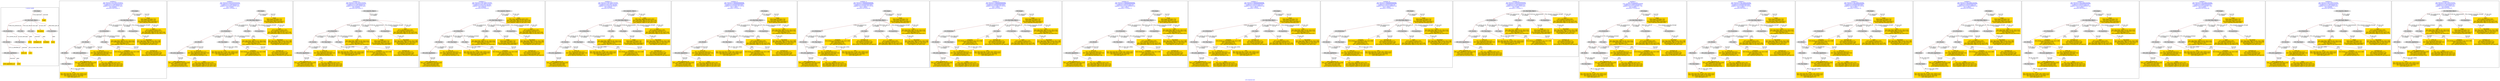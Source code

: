digraph n0 {
fontcolor="blue"
remincross="true"
label="s16-s-hammer.xml"
subgraph cluster_0 {
label="1-correct model"
n2[style="filled",color="white",fillcolor="lightgray",label="E12_Production1"];
n3[style="filled",color="white",fillcolor="lightgray",label="E21_Person1"];
n4[style="filled",color="white",fillcolor="lightgray",label="E52_Time-Span1"];
n5[style="filled",color="white",fillcolor="lightgray",label="E82_Actor_Appellation1"];
n6[shape="plaintext",style="filled",fillcolor="gold",label="artist_uri"];
n7[style="filled",color="white",fillcolor="lightgray",label="E22_Man-Made_Object1"];
n8[style="filled",color="white",fillcolor="lightgray",label="E35_Title1"];
n9[style="filled",color="white",fillcolor="lightgray",label="E55_Type1"];
n10[shape="plaintext",style="filled",fillcolor="gold",label="description"];
n11[style="filled",color="white",fillcolor="lightgray",label="E78_Collection1"];
n12[shape="plaintext",style="filled",fillcolor="gold",label="title"];
n13[style="filled",color="white",fillcolor="lightgray",label="E38_Image1"];
n14[shape="plaintext",style="filled",fillcolor="gold",label="image"];
n15[shape="plaintext",style="filled",fillcolor="gold",label="year"];
n16[shape="plaintext",style="filled",fillcolor="gold",label="technique_uri"];
n17[shape="plaintext",style="filled",fillcolor="gold",label="technique"];
n18[shape="plaintext",style="filled",fillcolor="gold",label="name"];
n19[shape="plaintext",style="filled",fillcolor="gold",label="artist_appellation_uri"];
n20[shape="plaintext",style="filled",fillcolor="gold",label="artist"];
}
subgraph cluster_1 {
label="candidate 0\nlink coherence:0.9473684210526315\nnode coherence:0.9444444444444444\nconfidence:0.4112907080003776\nmapping score:0.4852450508149407\ncost:18.99943\n-precision:0.68-recall:0.72"
n22[style="filled",color="white",fillcolor="lightgray",label="E12_Production1"];
n23[style="filled",color="white",fillcolor="lightgray",label="E21_Person1"];
n24[style="filled",color="white",fillcolor="lightgray",label="E55_Type1"];
n25[style="filled",color="white",fillcolor="lightgray",label="E67_Birth1"];
n26[style="filled",color="white",fillcolor="lightgray",label="E82_Actor_Appellation1"];
n27[style="filled",color="white",fillcolor="lightgray",label="E22_Man-Made_Object1"];
n28[style="filled",color="white",fillcolor="lightgray",label="E35_Title1"];
n29[style="filled",color="white",fillcolor="lightgray",label="E8_Acquisition1"];
n30[style="filled",color="white",fillcolor="lightgray",label="E38_Image1"];
n31[style="filled",color="white",fillcolor="lightgray",label="E52_Time-Span1"];
n32[shape="plaintext",style="filled",fillcolor="gold",label="name\n[E78_Collection,label,0.362]\n[E78_Collection,classLink,0.271]\n[E22_Man-Made_Object,P3_has_note,0.195]\n[E73_Information_Object,P3_has_note,0.173]"];
n33[shape="plaintext",style="filled",fillcolor="gold",label="technique\n[E29_Design_or_Procedure,P3_has_note,0.366]\n[E55_Type,label,0.314]\n[E57_Material,label,0.19]\n[E57_Material,classLink,0.13]"];
n34[shape="plaintext",style="filled",fillcolor="gold",label="year\n[E52_Time-Span,P82_at_some_time_within,0.457]\n[E52_Time-Span,P82a_begin_of_the_begin,0.267]\n[E12_Production,P3_has_note,0.16]\n[E35_Title,label,0.117]"];
n35[shape="plaintext",style="filled",fillcolor="gold",label="image\n[E38_Image,classLink,0.701]\n[E39_Actor,classLink,0.116]\n[E22_Man-Made_Object,classLink,0.1]\n[E78_Collection,classLink,0.082]"];
n36[shape="plaintext",style="filled",fillcolor="gold",label="artist_uri\n[E21_Person,classLink,0.412]\n[E82_Actor_Appellation,classLink,0.303]\n[E39_Actor,classLink,0.167]\n[E78_Collection,classLink,0.118]"];
n37[shape="plaintext",style="filled",fillcolor="gold",label="artist_appellation_uri\n[E82_Actor_Appellation,classLink,0.838]\n[E21_Person,classLink,0.095]\n[E39_Actor,classLink,0.039]\n[E78_Collection,classLink,0.028]"];
n38[shape="plaintext",style="filled",fillcolor="gold",label="artist\n[E82_Actor_Appellation,label,0.381]\n[E22_Man-Made_Object,P3_has_note,0.216]\n[E73_Information_Object,P3_has_note,0.215]\n[E33_Linguistic_Object,P3_has_note,0.188]"];
n39[shape="plaintext",style="filled",fillcolor="gold",label="description\n[E22_Man-Made_Object,P3_has_note,0.299]\n[E73_Information_Object,P3_has_note,0.26]\n[E8_Acquisition,P3_has_note,0.237]\n[E30_Right,P3_has_note,0.204]"];
n40[shape="plaintext",style="filled",fillcolor="gold",label="technique_uri\n[E55_Type,classLink,0.377]\n[E57_Material,classLink,0.336]\n[E74_Group,classLink,0.286]\n[E29_Design_or_Procedure,P3_has_note,0.0]"];
n41[shape="plaintext",style="filled",fillcolor="gold",label="title\n[E22_Man-Made_Object,P3_has_note,0.315]\n[E73_Information_Object,P3_has_note,0.283]\n[E35_Title,label,0.202]\n[E33_Linguistic_Object,P3_has_note,0.201]"];
}
subgraph cluster_2 {
label="candidate 1\nlink coherence:0.9444444444444444\nnode coherence:0.9444444444444444\nconfidence:0.4112907080003776\nmapping score:0.4852450508149407\ncost:17.99945\n-precision:0.78-recall:0.78"
n43[style="filled",color="white",fillcolor="lightgray",label="E12_Production1"];
n44[style="filled",color="white",fillcolor="lightgray",label="E21_Person1"];
n45[style="filled",color="white",fillcolor="lightgray",label="E52_Time-Span2"];
n46[style="filled",color="white",fillcolor="lightgray",label="E55_Type1"];
n47[style="filled",color="white",fillcolor="lightgray",label="E82_Actor_Appellation1"];
n48[style="filled",color="white",fillcolor="lightgray",label="E22_Man-Made_Object1"];
n49[style="filled",color="white",fillcolor="lightgray",label="E35_Title1"];
n50[style="filled",color="white",fillcolor="lightgray",label="E8_Acquisition1"];
n51[style="filled",color="white",fillcolor="lightgray",label="E38_Image1"];
n52[shape="plaintext",style="filled",fillcolor="gold",label="name\n[E78_Collection,label,0.362]\n[E78_Collection,classLink,0.271]\n[E22_Man-Made_Object,P3_has_note,0.195]\n[E73_Information_Object,P3_has_note,0.173]"];
n53[shape="plaintext",style="filled",fillcolor="gold",label="technique\n[E29_Design_or_Procedure,P3_has_note,0.366]\n[E55_Type,label,0.314]\n[E57_Material,label,0.19]\n[E57_Material,classLink,0.13]"];
n54[shape="plaintext",style="filled",fillcolor="gold",label="image\n[E38_Image,classLink,0.701]\n[E39_Actor,classLink,0.116]\n[E22_Man-Made_Object,classLink,0.1]\n[E78_Collection,classLink,0.082]"];
n55[shape="plaintext",style="filled",fillcolor="gold",label="artist_uri\n[E21_Person,classLink,0.412]\n[E82_Actor_Appellation,classLink,0.303]\n[E39_Actor,classLink,0.167]\n[E78_Collection,classLink,0.118]"];
n56[shape="plaintext",style="filled",fillcolor="gold",label="artist_appellation_uri\n[E82_Actor_Appellation,classLink,0.838]\n[E21_Person,classLink,0.095]\n[E39_Actor,classLink,0.039]\n[E78_Collection,classLink,0.028]"];
n57[shape="plaintext",style="filled",fillcolor="gold",label="artist\n[E82_Actor_Appellation,label,0.381]\n[E22_Man-Made_Object,P3_has_note,0.216]\n[E73_Information_Object,P3_has_note,0.215]\n[E33_Linguistic_Object,P3_has_note,0.188]"];
n58[shape="plaintext",style="filled",fillcolor="gold",label="description\n[E22_Man-Made_Object,P3_has_note,0.299]\n[E73_Information_Object,P3_has_note,0.26]\n[E8_Acquisition,P3_has_note,0.237]\n[E30_Right,P3_has_note,0.204]"];
n59[shape="plaintext",style="filled",fillcolor="gold",label="technique_uri\n[E55_Type,classLink,0.377]\n[E57_Material,classLink,0.336]\n[E74_Group,classLink,0.286]\n[E29_Design_or_Procedure,P3_has_note,0.0]"];
n60[shape="plaintext",style="filled",fillcolor="gold",label="title\n[E22_Man-Made_Object,P3_has_note,0.315]\n[E73_Information_Object,P3_has_note,0.283]\n[E35_Title,label,0.202]\n[E33_Linguistic_Object,P3_has_note,0.201]"];
n61[shape="plaintext",style="filled",fillcolor="gold",label="year\n[E52_Time-Span,P82_at_some_time_within,0.457]\n[E52_Time-Span,P82a_begin_of_the_begin,0.267]\n[E12_Production,P3_has_note,0.16]\n[E35_Title,label,0.117]"];
}
subgraph cluster_3 {
label="candidate 10\nlink coherence:0.8947368421052632\nnode coherence:0.9444444444444444\nconfidence:0.4112907080003776\nmapping score:0.4852450508149407\ncost:18.99949\n-precision:0.68-recall:0.72"
n63[style="filled",color="white",fillcolor="lightgray",label="E12_Production1"];
n64[style="filled",color="white",fillcolor="lightgray",label="E21_Person1"];
n65[style="filled",color="white",fillcolor="lightgray",label="E52_Time-Span2"];
n66[style="filled",color="white",fillcolor="lightgray",label="E55_Type1"];
n67[style="filled",color="white",fillcolor="lightgray",label="E82_Actor_Appellation1"];
n68[style="filled",color="white",fillcolor="lightgray",label="E22_Man-Made_Object1"];
n69[style="filled",color="white",fillcolor="lightgray",label="E35_Title1"];
n70[style="filled",color="white",fillcolor="lightgray",label="E38_Image1"];
n71[style="filled",color="white",fillcolor="lightgray",label="E8_Acquisition1"];
n72[style="filled",color="white",fillcolor="lightgray",label="E33_Linguistic_Object1"];
n73[shape="plaintext",style="filled",fillcolor="gold",label="name\n[E78_Collection,label,0.362]\n[E78_Collection,classLink,0.271]\n[E22_Man-Made_Object,P3_has_note,0.195]\n[E73_Information_Object,P3_has_note,0.173]"];
n74[shape="plaintext",style="filled",fillcolor="gold",label="technique\n[E29_Design_or_Procedure,P3_has_note,0.366]\n[E55_Type,label,0.314]\n[E57_Material,label,0.19]\n[E57_Material,classLink,0.13]"];
n75[shape="plaintext",style="filled",fillcolor="gold",label="image\n[E38_Image,classLink,0.701]\n[E39_Actor,classLink,0.116]\n[E22_Man-Made_Object,classLink,0.1]\n[E78_Collection,classLink,0.082]"];
n76[shape="plaintext",style="filled",fillcolor="gold",label="artist_uri\n[E21_Person,classLink,0.412]\n[E82_Actor_Appellation,classLink,0.303]\n[E39_Actor,classLink,0.167]\n[E78_Collection,classLink,0.118]"];
n77[shape="plaintext",style="filled",fillcolor="gold",label="artist_appellation_uri\n[E82_Actor_Appellation,classLink,0.838]\n[E21_Person,classLink,0.095]\n[E39_Actor,classLink,0.039]\n[E78_Collection,classLink,0.028]"];
n78[shape="plaintext",style="filled",fillcolor="gold",label="artist\n[E82_Actor_Appellation,label,0.381]\n[E22_Man-Made_Object,P3_has_note,0.216]\n[E73_Information_Object,P3_has_note,0.215]\n[E33_Linguistic_Object,P3_has_note,0.188]"];
n79[shape="plaintext",style="filled",fillcolor="gold",label="description\n[E22_Man-Made_Object,P3_has_note,0.299]\n[E73_Information_Object,P3_has_note,0.26]\n[E8_Acquisition,P3_has_note,0.237]\n[E30_Right,P3_has_note,0.204]"];
n80[shape="plaintext",style="filled",fillcolor="gold",label="technique_uri\n[E55_Type,classLink,0.377]\n[E57_Material,classLink,0.336]\n[E74_Group,classLink,0.286]\n[E29_Design_or_Procedure,P3_has_note,0.0]"];
n81[shape="plaintext",style="filled",fillcolor="gold",label="title\n[E22_Man-Made_Object,P3_has_note,0.315]\n[E73_Information_Object,P3_has_note,0.283]\n[E35_Title,label,0.202]\n[E33_Linguistic_Object,P3_has_note,0.201]"];
n82[shape="plaintext",style="filled",fillcolor="gold",label="year\n[E52_Time-Span,P82_at_some_time_within,0.457]\n[E52_Time-Span,P82a_begin_of_the_begin,0.267]\n[E12_Production,P3_has_note,0.16]\n[E35_Title,label,0.117]"];
}
subgraph cluster_4 {
label="candidate 11\nlink coherence:0.8947368421052632\nnode coherence:0.9473684210526315\nconfidence:0.3920165417681994\nmapping score:0.463128320940277\ncost:18.99948\n-precision:0.63-recall:0.67"
n84[style="filled",color="white",fillcolor="lightgray",label="E12_Production1"];
n85[style="filled",color="white",fillcolor="lightgray",label="E21_Person1"];
n86[style="filled",color="white",fillcolor="lightgray",label="E52_Time-Span2"];
n87[style="filled",color="white",fillcolor="lightgray",label="E55_Type1"];
n88[style="filled",color="white",fillcolor="lightgray",label="E82_Actor_Appellation1"];
n89[style="filled",color="white",fillcolor="lightgray",label="E22_Man-Made_Object1"];
n90[style="filled",color="white",fillcolor="lightgray",label="E35_Title1"];
n91[style="filled",color="white",fillcolor="lightgray",label="E38_Image1"];
n92[style="filled",color="white",fillcolor="lightgray",label="E8_Acquisition1"];
n93[style="filled",color="white",fillcolor="lightgray",label="E33_Linguistic_Object2"];
n94[shape="plaintext",style="filled",fillcolor="gold",label="name\n[E78_Collection,label,0.362]\n[E78_Collection,classLink,0.271]\n[E22_Man-Made_Object,P3_has_note,0.195]\n[E73_Information_Object,P3_has_note,0.173]"];
n95[shape="plaintext",style="filled",fillcolor="gold",label="technique\n[E29_Design_or_Procedure,P3_has_note,0.366]\n[E55_Type,label,0.314]\n[E57_Material,label,0.19]\n[E57_Material,classLink,0.13]"];
n96[shape="plaintext",style="filled",fillcolor="gold",label="image\n[E38_Image,classLink,0.701]\n[E39_Actor,classLink,0.116]\n[E22_Man-Made_Object,classLink,0.1]\n[E78_Collection,classLink,0.082]"];
n97[shape="plaintext",style="filled",fillcolor="gold",label="artist_uri\n[E21_Person,classLink,0.412]\n[E82_Actor_Appellation,classLink,0.303]\n[E39_Actor,classLink,0.167]\n[E78_Collection,classLink,0.118]"];
n98[shape="plaintext",style="filled",fillcolor="gold",label="artist_appellation_uri\n[E82_Actor_Appellation,classLink,0.838]\n[E21_Person,classLink,0.095]\n[E39_Actor,classLink,0.039]\n[E78_Collection,classLink,0.028]"];
n99[shape="plaintext",style="filled",fillcolor="gold",label="artist\n[E82_Actor_Appellation,label,0.381]\n[E22_Man-Made_Object,P3_has_note,0.216]\n[E73_Information_Object,P3_has_note,0.215]\n[E33_Linguistic_Object,P3_has_note,0.188]"];
n100[shape="plaintext",style="filled",fillcolor="gold",label="description\n[E22_Man-Made_Object,P3_has_note,0.299]\n[E73_Information_Object,P3_has_note,0.26]\n[E8_Acquisition,P3_has_note,0.237]\n[E30_Right,P3_has_note,0.204]"];
n101[shape="plaintext",style="filled",fillcolor="gold",label="technique_uri\n[E55_Type,classLink,0.377]\n[E57_Material,classLink,0.336]\n[E74_Group,classLink,0.286]\n[E29_Design_or_Procedure,P3_has_note,0.0]"];
n102[shape="plaintext",style="filled",fillcolor="gold",label="title\n[E22_Man-Made_Object,P3_has_note,0.315]\n[E73_Information_Object,P3_has_note,0.283]\n[E35_Title,label,0.202]\n[E33_Linguistic_Object,P3_has_note,0.201]"];
n103[shape="plaintext",style="filled",fillcolor="gold",label="year\n[E52_Time-Span,P82_at_some_time_within,0.457]\n[E52_Time-Span,P82a_begin_of_the_begin,0.267]\n[E12_Production,P3_has_note,0.16]\n[E35_Title,label,0.117]"];
}
subgraph cluster_5 {
label="candidate 12\nlink coherence:0.8947368421052632\nnode coherence:0.9473684210526315\nconfidence:0.3920165417681994\nmapping score:0.463128320940277\ncost:18.99949\n-precision:0.63-recall:0.67"
n105[style="filled",color="white",fillcolor="lightgray",label="E12_Production1"];
n106[style="filled",color="white",fillcolor="lightgray",label="E21_Person1"];
n107[style="filled",color="white",fillcolor="lightgray",label="E52_Time-Span2"];
n108[style="filled",color="white",fillcolor="lightgray",label="E55_Type1"];
n109[style="filled",color="white",fillcolor="lightgray",label="E82_Actor_Appellation1"];
n110[style="filled",color="white",fillcolor="lightgray",label="E22_Man-Made_Object1"];
n111[style="filled",color="white",fillcolor="lightgray",label="E35_Title1"];
n112[style="filled",color="white",fillcolor="lightgray",label="E38_Image1"];
n113[style="filled",color="white",fillcolor="lightgray",label="E8_Acquisition1"];
n114[style="filled",color="white",fillcolor="lightgray",label="E33_Linguistic_Object1"];
n115[shape="plaintext",style="filled",fillcolor="gold",label="name\n[E78_Collection,label,0.362]\n[E78_Collection,classLink,0.271]\n[E22_Man-Made_Object,P3_has_note,0.195]\n[E73_Information_Object,P3_has_note,0.173]"];
n116[shape="plaintext",style="filled",fillcolor="gold",label="technique\n[E29_Design_or_Procedure,P3_has_note,0.366]\n[E55_Type,label,0.314]\n[E57_Material,label,0.19]\n[E57_Material,classLink,0.13]"];
n117[shape="plaintext",style="filled",fillcolor="gold",label="image\n[E38_Image,classLink,0.701]\n[E39_Actor,classLink,0.116]\n[E22_Man-Made_Object,classLink,0.1]\n[E78_Collection,classLink,0.082]"];
n118[shape="plaintext",style="filled",fillcolor="gold",label="artist_uri\n[E21_Person,classLink,0.412]\n[E82_Actor_Appellation,classLink,0.303]\n[E39_Actor,classLink,0.167]\n[E78_Collection,classLink,0.118]"];
n119[shape="plaintext",style="filled",fillcolor="gold",label="artist_appellation_uri\n[E82_Actor_Appellation,classLink,0.838]\n[E21_Person,classLink,0.095]\n[E39_Actor,classLink,0.039]\n[E78_Collection,classLink,0.028]"];
n120[shape="plaintext",style="filled",fillcolor="gold",label="description\n[E22_Man-Made_Object,P3_has_note,0.299]\n[E73_Information_Object,P3_has_note,0.26]\n[E8_Acquisition,P3_has_note,0.237]\n[E30_Right,P3_has_note,0.204]"];
n121[shape="plaintext",style="filled",fillcolor="gold",label="technique_uri\n[E55_Type,classLink,0.377]\n[E57_Material,classLink,0.336]\n[E74_Group,classLink,0.286]\n[E29_Design_or_Procedure,P3_has_note,0.0]"];
n122[shape="plaintext",style="filled",fillcolor="gold",label="title\n[E22_Man-Made_Object,P3_has_note,0.315]\n[E73_Information_Object,P3_has_note,0.283]\n[E35_Title,label,0.202]\n[E33_Linguistic_Object,P3_has_note,0.201]"];
n123[shape="plaintext",style="filled",fillcolor="gold",label="year\n[E52_Time-Span,P82_at_some_time_within,0.457]\n[E52_Time-Span,P82a_begin_of_the_begin,0.267]\n[E12_Production,P3_has_note,0.16]\n[E35_Title,label,0.117]"];
n124[shape="plaintext",style="filled",fillcolor="gold",label="artist\n[E82_Actor_Appellation,label,0.381]\n[E22_Man-Made_Object,P3_has_note,0.216]\n[E73_Information_Object,P3_has_note,0.215]\n[E33_Linguistic_Object,P3_has_note,0.188]"];
}
subgraph cluster_6 {
label="candidate 13\nlink coherence:0.8888888888888888\nnode coherence:0.8888888888888888\nconfidence:0.43929465569578835\nmapping score:0.4760611815282258\ncost:17.99952\n-precision:0.78-recall:0.78"
n126[style="filled",color="white",fillcolor="lightgray",label="E12_Production1"];
n127[style="filled",color="white",fillcolor="lightgray",label="E21_Person1"];
n128[style="filled",color="white",fillcolor="lightgray",label="E52_Time-Span2"];
n129[style="filled",color="white",fillcolor="lightgray",label="E55_Type1"];
n130[style="filled",color="white",fillcolor="lightgray",label="E82_Actor_Appellation1"];
n131[style="filled",color="white",fillcolor="lightgray",label="E22_Man-Made_Object1"];
n132[style="filled",color="white",fillcolor="lightgray",label="E78_Collection1"];
n133[style="filled",color="white",fillcolor="lightgray",label="E8_Acquisition1"];
n134[style="filled",color="white",fillcolor="lightgray",label="E38_Image1"];
n135[shape="plaintext",style="filled",fillcolor="gold",label="title\n[E22_Man-Made_Object,P3_has_note,0.315]\n[E73_Information_Object,P3_has_note,0.283]\n[E35_Title,label,0.202]\n[E33_Linguistic_Object,P3_has_note,0.201]"];
n136[shape="plaintext",style="filled",fillcolor="gold",label="technique\n[E29_Design_or_Procedure,P3_has_note,0.366]\n[E55_Type,label,0.314]\n[E57_Material,label,0.19]\n[E57_Material,classLink,0.13]"];
n137[shape="plaintext",style="filled",fillcolor="gold",label="image\n[E38_Image,classLink,0.701]\n[E39_Actor,classLink,0.116]\n[E22_Man-Made_Object,classLink,0.1]\n[E78_Collection,classLink,0.082]"];
n138[shape="plaintext",style="filled",fillcolor="gold",label="artist_uri\n[E21_Person,classLink,0.412]\n[E82_Actor_Appellation,classLink,0.303]\n[E39_Actor,classLink,0.167]\n[E78_Collection,classLink,0.118]"];
n139[shape="plaintext",style="filled",fillcolor="gold",label="artist_appellation_uri\n[E82_Actor_Appellation,classLink,0.838]\n[E21_Person,classLink,0.095]\n[E39_Actor,classLink,0.039]\n[E78_Collection,classLink,0.028]"];
n140[shape="plaintext",style="filled",fillcolor="gold",label="artist\n[E82_Actor_Appellation,label,0.381]\n[E22_Man-Made_Object,P3_has_note,0.216]\n[E73_Information_Object,P3_has_note,0.215]\n[E33_Linguistic_Object,P3_has_note,0.188]"];
n141[shape="plaintext",style="filled",fillcolor="gold",label="name\n[E78_Collection,label,0.362]\n[E78_Collection,classLink,0.271]\n[E22_Man-Made_Object,P3_has_note,0.195]\n[E73_Information_Object,P3_has_note,0.173]"];
n142[shape="plaintext",style="filled",fillcolor="gold",label="description\n[E22_Man-Made_Object,P3_has_note,0.299]\n[E73_Information_Object,P3_has_note,0.26]\n[E8_Acquisition,P3_has_note,0.237]\n[E30_Right,P3_has_note,0.204]"];
n143[shape="plaintext",style="filled",fillcolor="gold",label="technique_uri\n[E55_Type,classLink,0.377]\n[E57_Material,classLink,0.336]\n[E74_Group,classLink,0.286]\n[E29_Design_or_Procedure,P3_has_note,0.0]"];
n144[shape="plaintext",style="filled",fillcolor="gold",label="year\n[E52_Time-Span,P82_at_some_time_within,0.457]\n[E52_Time-Span,P82a_begin_of_the_begin,0.267]\n[E12_Production,P3_has_note,0.16]\n[E35_Title,label,0.117]"];
}
subgraph cluster_7 {
label="candidate 14\nlink coherence:0.8888888888888888\nnode coherence:0.8888888888888888\nconfidence:0.43929465569578835\nmapping score:0.4760611815282258\ncost:17.99956\n-precision:0.83-recall:0.83"
n146[style="filled",color="white",fillcolor="lightgray",label="E12_Production1"];
n147[style="filled",color="white",fillcolor="lightgray",label="E21_Person1"];
n148[style="filled",color="white",fillcolor="lightgray",label="E52_Time-Span2"];
n149[style="filled",color="white",fillcolor="lightgray",label="E82_Actor_Appellation1"];
n150[style="filled",color="white",fillcolor="lightgray",label="E22_Man-Made_Object1"];
n151[style="filled",color="white",fillcolor="lightgray",label="E55_Type2"];
n152[style="filled",color="white",fillcolor="lightgray",label="E78_Collection1"];
n153[style="filled",color="white",fillcolor="lightgray",label="E8_Acquisition1"];
n154[style="filled",color="white",fillcolor="lightgray",label="E38_Image1"];
n155[shape="plaintext",style="filled",fillcolor="gold",label="title\n[E22_Man-Made_Object,P3_has_note,0.315]\n[E73_Information_Object,P3_has_note,0.283]\n[E35_Title,label,0.202]\n[E33_Linguistic_Object,P3_has_note,0.201]"];
n156[shape="plaintext",style="filled",fillcolor="gold",label="technique\n[E29_Design_or_Procedure,P3_has_note,0.366]\n[E55_Type,label,0.314]\n[E57_Material,label,0.19]\n[E57_Material,classLink,0.13]"];
n157[shape="plaintext",style="filled",fillcolor="gold",label="image\n[E38_Image,classLink,0.701]\n[E39_Actor,classLink,0.116]\n[E22_Man-Made_Object,classLink,0.1]\n[E78_Collection,classLink,0.082]"];
n158[shape="plaintext",style="filled",fillcolor="gold",label="artist_uri\n[E21_Person,classLink,0.412]\n[E82_Actor_Appellation,classLink,0.303]\n[E39_Actor,classLink,0.167]\n[E78_Collection,classLink,0.118]"];
n159[shape="plaintext",style="filled",fillcolor="gold",label="artist_appellation_uri\n[E82_Actor_Appellation,classLink,0.838]\n[E21_Person,classLink,0.095]\n[E39_Actor,classLink,0.039]\n[E78_Collection,classLink,0.028]"];
n160[shape="plaintext",style="filled",fillcolor="gold",label="artist\n[E82_Actor_Appellation,label,0.381]\n[E22_Man-Made_Object,P3_has_note,0.216]\n[E73_Information_Object,P3_has_note,0.215]\n[E33_Linguistic_Object,P3_has_note,0.188]"];
n161[shape="plaintext",style="filled",fillcolor="gold",label="name\n[E78_Collection,label,0.362]\n[E78_Collection,classLink,0.271]\n[E22_Man-Made_Object,P3_has_note,0.195]\n[E73_Information_Object,P3_has_note,0.173]"];
n162[shape="plaintext",style="filled",fillcolor="gold",label="description\n[E22_Man-Made_Object,P3_has_note,0.299]\n[E73_Information_Object,P3_has_note,0.26]\n[E8_Acquisition,P3_has_note,0.237]\n[E30_Right,P3_has_note,0.204]"];
n163[shape="plaintext",style="filled",fillcolor="gold",label="year\n[E52_Time-Span,P82_at_some_time_within,0.457]\n[E52_Time-Span,P82a_begin_of_the_begin,0.267]\n[E12_Production,P3_has_note,0.16]\n[E35_Title,label,0.117]"];
n164[shape="plaintext",style="filled",fillcolor="gold",label="technique_uri\n[E55_Type,classLink,0.377]\n[E57_Material,classLink,0.336]\n[E74_Group,classLink,0.286]\n[E29_Design_or_Procedure,P3_has_note,0.0]"];
}
subgraph cluster_8 {
label="candidate 15\nlink coherence:0.8888888888888888\nnode coherence:0.8888888888888888\nconfidence:0.43929465569578835\nmapping score:0.4760611815282258\ncost:17.99958\n-precision:0.83-recall:0.83"
n166[style="filled",color="white",fillcolor="lightgray",label="E12_Production1"];
n167[style="filled",color="white",fillcolor="lightgray",label="E21_Person1"];
n168[style="filled",color="white",fillcolor="lightgray",label="E52_Time-Span2"];
n169[style="filled",color="white",fillcolor="lightgray",label="E82_Actor_Appellation1"];
n170[style="filled",color="white",fillcolor="lightgray",label="E22_Man-Made_Object1"];
n171[style="filled",color="white",fillcolor="lightgray",label="E55_Type3"];
n172[style="filled",color="white",fillcolor="lightgray",label="E78_Collection1"];
n173[style="filled",color="white",fillcolor="lightgray",label="E8_Acquisition1"];
n174[style="filled",color="white",fillcolor="lightgray",label="E38_Image1"];
n175[shape="plaintext",style="filled",fillcolor="gold",label="title\n[E22_Man-Made_Object,P3_has_note,0.315]\n[E73_Information_Object,P3_has_note,0.283]\n[E35_Title,label,0.202]\n[E33_Linguistic_Object,P3_has_note,0.201]"];
n176[shape="plaintext",style="filled",fillcolor="gold",label="technique\n[E29_Design_or_Procedure,P3_has_note,0.366]\n[E55_Type,label,0.314]\n[E57_Material,label,0.19]\n[E57_Material,classLink,0.13]"];
n177[shape="plaintext",style="filled",fillcolor="gold",label="image\n[E38_Image,classLink,0.701]\n[E39_Actor,classLink,0.116]\n[E22_Man-Made_Object,classLink,0.1]\n[E78_Collection,classLink,0.082]"];
n178[shape="plaintext",style="filled",fillcolor="gold",label="artist_uri\n[E21_Person,classLink,0.412]\n[E82_Actor_Appellation,classLink,0.303]\n[E39_Actor,classLink,0.167]\n[E78_Collection,classLink,0.118]"];
n179[shape="plaintext",style="filled",fillcolor="gold",label="artist_appellation_uri\n[E82_Actor_Appellation,classLink,0.838]\n[E21_Person,classLink,0.095]\n[E39_Actor,classLink,0.039]\n[E78_Collection,classLink,0.028]"];
n180[shape="plaintext",style="filled",fillcolor="gold",label="artist\n[E82_Actor_Appellation,label,0.381]\n[E22_Man-Made_Object,P3_has_note,0.216]\n[E73_Information_Object,P3_has_note,0.215]\n[E33_Linguistic_Object,P3_has_note,0.188]"];
n181[shape="plaintext",style="filled",fillcolor="gold",label="name\n[E78_Collection,label,0.362]\n[E78_Collection,classLink,0.271]\n[E22_Man-Made_Object,P3_has_note,0.195]\n[E73_Information_Object,P3_has_note,0.173]"];
n182[shape="plaintext",style="filled",fillcolor="gold",label="description\n[E22_Man-Made_Object,P3_has_note,0.299]\n[E73_Information_Object,P3_has_note,0.26]\n[E8_Acquisition,P3_has_note,0.237]\n[E30_Right,P3_has_note,0.204]"];
n183[shape="plaintext",style="filled",fillcolor="gold",label="technique_uri\n[E55_Type,classLink,0.377]\n[E57_Material,classLink,0.336]\n[E74_Group,classLink,0.286]\n[E29_Design_or_Procedure,P3_has_note,0.0]"];
n184[shape="plaintext",style="filled",fillcolor="gold",label="year\n[E52_Time-Span,P82_at_some_time_within,0.457]\n[E52_Time-Span,P82a_begin_of_the_begin,0.267]\n[E12_Production,P3_has_note,0.16]\n[E35_Title,label,0.117]"];
}
subgraph cluster_9 {
label="candidate 16\nlink coherence:0.8888888888888888\nnode coherence:0.8888888888888888\nconfidence:0.430253218081158\nmapping score:0.47304736899001565\ncost:17.99952\n-precision:0.72-recall:0.72"
n186[style="filled",color="white",fillcolor="lightgray",label="E12_Production1"];
n187[style="filled",color="white",fillcolor="lightgray",label="E21_Person1"];
n188[style="filled",color="white",fillcolor="lightgray",label="E52_Time-Span2"];
n189[style="filled",color="white",fillcolor="lightgray",label="E55_Type1"];
n190[style="filled",color="white",fillcolor="lightgray",label="E82_Actor_Appellation1"];
n191[style="filled",color="white",fillcolor="lightgray",label="E22_Man-Made_Object1"];
n192[style="filled",color="white",fillcolor="lightgray",label="E78_Collection1"];
n193[style="filled",color="white",fillcolor="lightgray",label="E8_Acquisition1"];
n194[style="filled",color="white",fillcolor="lightgray",label="E38_Image1"];
n195[shape="plaintext",style="filled",fillcolor="gold",label="title\n[E22_Man-Made_Object,P3_has_note,0.315]\n[E73_Information_Object,P3_has_note,0.283]\n[E35_Title,label,0.202]\n[E33_Linguistic_Object,P3_has_note,0.201]"];
n196[shape="plaintext",style="filled",fillcolor="gold",label="technique\n[E29_Design_or_Procedure,P3_has_note,0.366]\n[E55_Type,label,0.314]\n[E57_Material,label,0.19]\n[E57_Material,classLink,0.13]"];
n197[shape="plaintext",style="filled",fillcolor="gold",label="name\n[E78_Collection,label,0.362]\n[E78_Collection,classLink,0.271]\n[E22_Man-Made_Object,P3_has_note,0.195]\n[E73_Information_Object,P3_has_note,0.173]"];
n198[shape="plaintext",style="filled",fillcolor="gold",label="image\n[E38_Image,classLink,0.701]\n[E39_Actor,classLink,0.116]\n[E22_Man-Made_Object,classLink,0.1]\n[E78_Collection,classLink,0.082]"];
n199[shape="plaintext",style="filled",fillcolor="gold",label="artist_uri\n[E21_Person,classLink,0.412]\n[E82_Actor_Appellation,classLink,0.303]\n[E39_Actor,classLink,0.167]\n[E78_Collection,classLink,0.118]"];
n200[shape="plaintext",style="filled",fillcolor="gold",label="artist_appellation_uri\n[E82_Actor_Appellation,classLink,0.838]\n[E21_Person,classLink,0.095]\n[E39_Actor,classLink,0.039]\n[E78_Collection,classLink,0.028]"];
n201[shape="plaintext",style="filled",fillcolor="gold",label="artist\n[E82_Actor_Appellation,label,0.381]\n[E22_Man-Made_Object,P3_has_note,0.216]\n[E73_Information_Object,P3_has_note,0.215]\n[E33_Linguistic_Object,P3_has_note,0.188]"];
n202[shape="plaintext",style="filled",fillcolor="gold",label="description\n[E22_Man-Made_Object,P3_has_note,0.299]\n[E73_Information_Object,P3_has_note,0.26]\n[E8_Acquisition,P3_has_note,0.237]\n[E30_Right,P3_has_note,0.204]"];
n203[shape="plaintext",style="filled",fillcolor="gold",label="technique_uri\n[E55_Type,classLink,0.377]\n[E57_Material,classLink,0.336]\n[E74_Group,classLink,0.286]\n[E29_Design_or_Procedure,P3_has_note,0.0]"];
n204[shape="plaintext",style="filled",fillcolor="gold",label="year\n[E52_Time-Span,P82_at_some_time_within,0.457]\n[E52_Time-Span,P82a_begin_of_the_begin,0.267]\n[E12_Production,P3_has_note,0.16]\n[E35_Title,label,0.117]"];
}
subgraph cluster_10 {
label="candidate 17\nlink coherence:0.8888888888888888\nnode coherence:0.8888888888888888\nconfidence:0.430253218081158\nmapping score:0.47304736899001565\ncost:17.99956\n-precision:0.78-recall:0.78"
n206[style="filled",color="white",fillcolor="lightgray",label="E12_Production1"];
n207[style="filled",color="white",fillcolor="lightgray",label="E21_Person1"];
n208[style="filled",color="white",fillcolor="lightgray",label="E52_Time-Span2"];
n209[style="filled",color="white",fillcolor="lightgray",label="E82_Actor_Appellation1"];
n210[style="filled",color="white",fillcolor="lightgray",label="E22_Man-Made_Object1"];
n211[style="filled",color="white",fillcolor="lightgray",label="E55_Type2"];
n212[style="filled",color="white",fillcolor="lightgray",label="E78_Collection1"];
n213[style="filled",color="white",fillcolor="lightgray",label="E8_Acquisition1"];
n214[style="filled",color="white",fillcolor="lightgray",label="E38_Image1"];
n215[shape="plaintext",style="filled",fillcolor="gold",label="title\n[E22_Man-Made_Object,P3_has_note,0.315]\n[E73_Information_Object,P3_has_note,0.283]\n[E35_Title,label,0.202]\n[E33_Linguistic_Object,P3_has_note,0.201]"];
n216[shape="plaintext",style="filled",fillcolor="gold",label="technique\n[E29_Design_or_Procedure,P3_has_note,0.366]\n[E55_Type,label,0.314]\n[E57_Material,label,0.19]\n[E57_Material,classLink,0.13]"];
n217[shape="plaintext",style="filled",fillcolor="gold",label="name\n[E78_Collection,label,0.362]\n[E78_Collection,classLink,0.271]\n[E22_Man-Made_Object,P3_has_note,0.195]\n[E73_Information_Object,P3_has_note,0.173]"];
n218[shape="plaintext",style="filled",fillcolor="gold",label="image\n[E38_Image,classLink,0.701]\n[E39_Actor,classLink,0.116]\n[E22_Man-Made_Object,classLink,0.1]\n[E78_Collection,classLink,0.082]"];
n219[shape="plaintext",style="filled",fillcolor="gold",label="artist_uri\n[E21_Person,classLink,0.412]\n[E82_Actor_Appellation,classLink,0.303]\n[E39_Actor,classLink,0.167]\n[E78_Collection,classLink,0.118]"];
n220[shape="plaintext",style="filled",fillcolor="gold",label="artist_appellation_uri\n[E82_Actor_Appellation,classLink,0.838]\n[E21_Person,classLink,0.095]\n[E39_Actor,classLink,0.039]\n[E78_Collection,classLink,0.028]"];
n221[shape="plaintext",style="filled",fillcolor="gold",label="artist\n[E82_Actor_Appellation,label,0.381]\n[E22_Man-Made_Object,P3_has_note,0.216]\n[E73_Information_Object,P3_has_note,0.215]\n[E33_Linguistic_Object,P3_has_note,0.188]"];
n222[shape="plaintext",style="filled",fillcolor="gold",label="description\n[E22_Man-Made_Object,P3_has_note,0.299]\n[E73_Information_Object,P3_has_note,0.26]\n[E8_Acquisition,P3_has_note,0.237]\n[E30_Right,P3_has_note,0.204]"];
n223[shape="plaintext",style="filled",fillcolor="gold",label="year\n[E52_Time-Span,P82_at_some_time_within,0.457]\n[E52_Time-Span,P82a_begin_of_the_begin,0.267]\n[E12_Production,P3_has_note,0.16]\n[E35_Title,label,0.117]"];
n224[shape="plaintext",style="filled",fillcolor="gold",label="technique_uri\n[E55_Type,classLink,0.377]\n[E57_Material,classLink,0.336]\n[E74_Group,classLink,0.286]\n[E29_Design_or_Procedure,P3_has_note,0.0]"];
}
subgraph cluster_11 {
label="candidate 18\nlink coherence:0.8888888888888888\nnode coherence:0.8888888888888888\nconfidence:0.430253218081158\nmapping score:0.47304736899001565\ncost:17.99958\n-precision:0.78-recall:0.78"
n226[style="filled",color="white",fillcolor="lightgray",label="E12_Production1"];
n227[style="filled",color="white",fillcolor="lightgray",label="E21_Person1"];
n228[style="filled",color="white",fillcolor="lightgray",label="E52_Time-Span2"];
n229[style="filled",color="white",fillcolor="lightgray",label="E82_Actor_Appellation1"];
n230[style="filled",color="white",fillcolor="lightgray",label="E22_Man-Made_Object1"];
n231[style="filled",color="white",fillcolor="lightgray",label="E55_Type3"];
n232[style="filled",color="white",fillcolor="lightgray",label="E78_Collection1"];
n233[style="filled",color="white",fillcolor="lightgray",label="E8_Acquisition1"];
n234[style="filled",color="white",fillcolor="lightgray",label="E38_Image1"];
n235[shape="plaintext",style="filled",fillcolor="gold",label="title\n[E22_Man-Made_Object,P3_has_note,0.315]\n[E73_Information_Object,P3_has_note,0.283]\n[E35_Title,label,0.202]\n[E33_Linguistic_Object,P3_has_note,0.201]"];
n236[shape="plaintext",style="filled",fillcolor="gold",label="technique\n[E29_Design_or_Procedure,P3_has_note,0.366]\n[E55_Type,label,0.314]\n[E57_Material,label,0.19]\n[E57_Material,classLink,0.13]"];
n237[shape="plaintext",style="filled",fillcolor="gold",label="name\n[E78_Collection,label,0.362]\n[E78_Collection,classLink,0.271]\n[E22_Man-Made_Object,P3_has_note,0.195]\n[E73_Information_Object,P3_has_note,0.173]"];
n238[shape="plaintext",style="filled",fillcolor="gold",label="image\n[E38_Image,classLink,0.701]\n[E39_Actor,classLink,0.116]\n[E22_Man-Made_Object,classLink,0.1]\n[E78_Collection,classLink,0.082]"];
n239[shape="plaintext",style="filled",fillcolor="gold",label="artist_uri\n[E21_Person,classLink,0.412]\n[E82_Actor_Appellation,classLink,0.303]\n[E39_Actor,classLink,0.167]\n[E78_Collection,classLink,0.118]"];
n240[shape="plaintext",style="filled",fillcolor="gold",label="artist_appellation_uri\n[E82_Actor_Appellation,classLink,0.838]\n[E21_Person,classLink,0.095]\n[E39_Actor,classLink,0.039]\n[E78_Collection,classLink,0.028]"];
n241[shape="plaintext",style="filled",fillcolor="gold",label="artist\n[E82_Actor_Appellation,label,0.381]\n[E22_Man-Made_Object,P3_has_note,0.216]\n[E73_Information_Object,P3_has_note,0.215]\n[E33_Linguistic_Object,P3_has_note,0.188]"];
n242[shape="plaintext",style="filled",fillcolor="gold",label="description\n[E22_Man-Made_Object,P3_has_note,0.299]\n[E73_Information_Object,P3_has_note,0.26]\n[E8_Acquisition,P3_has_note,0.237]\n[E30_Right,P3_has_note,0.204]"];
n243[shape="plaintext",style="filled",fillcolor="gold",label="technique_uri\n[E55_Type,classLink,0.377]\n[E57_Material,classLink,0.336]\n[E74_Group,classLink,0.286]\n[E29_Design_or_Procedure,P3_has_note,0.0]"];
n244[shape="plaintext",style="filled",fillcolor="gold",label="year\n[E52_Time-Span,P82_at_some_time_within,0.457]\n[E52_Time-Span,P82a_begin_of_the_begin,0.267]\n[E12_Production,P3_has_note,0.16]\n[E35_Title,label,0.117]"];
}
subgraph cluster_12 {
label="candidate 19\nlink coherence:0.8888888888888888\nnode coherence:0.9444444444444444\nconfidence:0.4112907080003776\nmapping score:0.4852450508149407\ncost:17.9995\n-precision:0.72-recall:0.72"
n246[style="filled",color="white",fillcolor="lightgray",label="E12_Production1"];
n247[style="filled",color="white",fillcolor="lightgray",label="E21_Person1"];
n248[style="filled",color="white",fillcolor="lightgray",label="E52_Time-Span2"];
n249[style="filled",color="white",fillcolor="lightgray",label="E55_Type1"];
n250[style="filled",color="white",fillcolor="lightgray",label="E82_Actor_Appellation1"];
n251[style="filled",color="white",fillcolor="lightgray",label="E22_Man-Made_Object1"];
n252[style="filled",color="white",fillcolor="lightgray",label="E35_Title1"];
n253[style="filled",color="white",fillcolor="lightgray",label="E38_Image1"];
n254[style="filled",color="white",fillcolor="lightgray",label="E8_Acquisition1"];
n255[shape="plaintext",style="filled",fillcolor="gold",label="name\n[E78_Collection,label,0.362]\n[E78_Collection,classLink,0.271]\n[E22_Man-Made_Object,P3_has_note,0.195]\n[E73_Information_Object,P3_has_note,0.173]"];
n256[shape="plaintext",style="filled",fillcolor="gold",label="technique\n[E29_Design_or_Procedure,P3_has_note,0.366]\n[E55_Type,label,0.314]\n[E57_Material,label,0.19]\n[E57_Material,classLink,0.13]"];
n257[shape="plaintext",style="filled",fillcolor="gold",label="image\n[E38_Image,classLink,0.701]\n[E39_Actor,classLink,0.116]\n[E22_Man-Made_Object,classLink,0.1]\n[E78_Collection,classLink,0.082]"];
n258[shape="plaintext",style="filled",fillcolor="gold",label="artist_uri\n[E21_Person,classLink,0.412]\n[E82_Actor_Appellation,classLink,0.303]\n[E39_Actor,classLink,0.167]\n[E78_Collection,classLink,0.118]"];
n259[shape="plaintext",style="filled",fillcolor="gold",label="artist_appellation_uri\n[E82_Actor_Appellation,classLink,0.838]\n[E21_Person,classLink,0.095]\n[E39_Actor,classLink,0.039]\n[E78_Collection,classLink,0.028]"];
n260[shape="plaintext",style="filled",fillcolor="gold",label="artist\n[E82_Actor_Appellation,label,0.381]\n[E22_Man-Made_Object,P3_has_note,0.216]\n[E73_Information_Object,P3_has_note,0.215]\n[E33_Linguistic_Object,P3_has_note,0.188]"];
n261[shape="plaintext",style="filled",fillcolor="gold",label="description\n[E22_Man-Made_Object,P3_has_note,0.299]\n[E73_Information_Object,P3_has_note,0.26]\n[E8_Acquisition,P3_has_note,0.237]\n[E30_Right,P3_has_note,0.204]"];
n262[shape="plaintext",style="filled",fillcolor="gold",label="technique_uri\n[E55_Type,classLink,0.377]\n[E57_Material,classLink,0.336]\n[E74_Group,classLink,0.286]\n[E29_Design_or_Procedure,P3_has_note,0.0]"];
n263[shape="plaintext",style="filled",fillcolor="gold",label="title\n[E22_Man-Made_Object,P3_has_note,0.315]\n[E73_Information_Object,P3_has_note,0.283]\n[E35_Title,label,0.202]\n[E33_Linguistic_Object,P3_has_note,0.201]"];
n264[shape="plaintext",style="filled",fillcolor="gold",label="year\n[E52_Time-Span,P82_at_some_time_within,0.457]\n[E52_Time-Span,P82a_begin_of_the_begin,0.267]\n[E12_Production,P3_has_note,0.16]\n[E35_Title,label,0.117]"];
}
subgraph cluster_13 {
label="candidate 2\nlink coherence:0.9\nnode coherence:0.8888888888888888\nconfidence:0.4280052305462313\nmapping score:0.4722980398117067\ncost:19.99943\n-precision:0.75-recall:0.83"
n266[style="filled",color="white",fillcolor="lightgray",label="E12_Production1"];
n267[style="filled",color="white",fillcolor="lightgray",label="E21_Person1"];
n268[style="filled",color="white",fillcolor="lightgray",label="E55_Type1"];
n269[style="filled",color="white",fillcolor="lightgray",label="E67_Birth1"];
n270[style="filled",color="white",fillcolor="lightgray",label="E82_Actor_Appellation1"];
n271[style="filled",color="white",fillcolor="lightgray",label="E22_Man-Made_Object1"];
n272[style="filled",color="white",fillcolor="lightgray",label="E35_Title1"];
n273[style="filled",color="white",fillcolor="lightgray",label="E78_Collection1"];
n274[style="filled",color="white",fillcolor="lightgray",label="E8_Acquisition1"];
n275[style="filled",color="white",fillcolor="lightgray",label="E38_Image1"];
n276[style="filled",color="white",fillcolor="lightgray",label="E52_Time-Span1"];
n277[shape="plaintext",style="filled",fillcolor="gold",label="technique\n[E29_Design_or_Procedure,P3_has_note,0.366]\n[E55_Type,label,0.314]\n[E57_Material,label,0.19]\n[E57_Material,classLink,0.13]"];
n278[shape="plaintext",style="filled",fillcolor="gold",label="year\n[E52_Time-Span,P82_at_some_time_within,0.457]\n[E52_Time-Span,P82a_begin_of_the_begin,0.267]\n[E12_Production,P3_has_note,0.16]\n[E35_Title,label,0.117]"];
n279[shape="plaintext",style="filled",fillcolor="gold",label="image\n[E38_Image,classLink,0.701]\n[E39_Actor,classLink,0.116]\n[E22_Man-Made_Object,classLink,0.1]\n[E78_Collection,classLink,0.082]"];
n280[shape="plaintext",style="filled",fillcolor="gold",label="artist_uri\n[E21_Person,classLink,0.412]\n[E82_Actor_Appellation,classLink,0.303]\n[E39_Actor,classLink,0.167]\n[E78_Collection,classLink,0.118]"];
n281[shape="plaintext",style="filled",fillcolor="gold",label="artist_appellation_uri\n[E82_Actor_Appellation,classLink,0.838]\n[E21_Person,classLink,0.095]\n[E39_Actor,classLink,0.039]\n[E78_Collection,classLink,0.028]"];
n282[shape="plaintext",style="filled",fillcolor="gold",label="artist\n[E82_Actor_Appellation,label,0.381]\n[E22_Man-Made_Object,P3_has_note,0.216]\n[E73_Information_Object,P3_has_note,0.215]\n[E33_Linguistic_Object,P3_has_note,0.188]"];
n283[shape="plaintext",style="filled",fillcolor="gold",label="name\n[E78_Collection,label,0.362]\n[E78_Collection,classLink,0.271]\n[E22_Man-Made_Object,P3_has_note,0.195]\n[E73_Information_Object,P3_has_note,0.173]"];
n284[shape="plaintext",style="filled",fillcolor="gold",label="description\n[E22_Man-Made_Object,P3_has_note,0.299]\n[E73_Information_Object,P3_has_note,0.26]\n[E8_Acquisition,P3_has_note,0.237]\n[E30_Right,P3_has_note,0.204]"];
n285[shape="plaintext",style="filled",fillcolor="gold",label="technique_uri\n[E55_Type,classLink,0.377]\n[E57_Material,classLink,0.336]\n[E74_Group,classLink,0.286]\n[E29_Design_or_Procedure,P3_has_note,0.0]"];
n286[shape="plaintext",style="filled",fillcolor="gold",label="title\n[E22_Man-Made_Object,P3_has_note,0.315]\n[E73_Information_Object,P3_has_note,0.283]\n[E35_Title,label,0.202]\n[E33_Linguistic_Object,P3_has_note,0.201]"];
}
subgraph cluster_14 {
label="candidate 3\nlink coherence:0.8947368421052632\nnode coherence:0.8888888888888888\nconfidence:0.43929465569578835\nmapping score:0.4760611815282258\ncost:18.99953\n-precision:0.68-recall:0.72"
n288[style="filled",color="white",fillcolor="lightgray",label="E12_Production1"];
n289[style="filled",color="white",fillcolor="lightgray",label="E21_Person1"];
n290[style="filled",color="white",fillcolor="lightgray",label="E55_Type1"];
n291[style="filled",color="white",fillcolor="lightgray",label="E69_Death1"];
n292[style="filled",color="white",fillcolor="lightgray",label="E82_Actor_Appellation1"];
n293[style="filled",color="white",fillcolor="lightgray",label="E22_Man-Made_Object1"];
n294[style="filled",color="white",fillcolor="lightgray",label="E78_Collection1"];
n295[style="filled",color="white",fillcolor="lightgray",label="E8_Acquisition1"];
n296[style="filled",color="white",fillcolor="lightgray",label="E38_Image1"];
n297[style="filled",color="white",fillcolor="lightgray",label="E52_Time-Span4"];
n298[shape="plaintext",style="filled",fillcolor="gold",label="title\n[E22_Man-Made_Object,P3_has_note,0.315]\n[E73_Information_Object,P3_has_note,0.283]\n[E35_Title,label,0.202]\n[E33_Linguistic_Object,P3_has_note,0.201]"];
n299[shape="plaintext",style="filled",fillcolor="gold",label="technique\n[E29_Design_or_Procedure,P3_has_note,0.366]\n[E55_Type,label,0.314]\n[E57_Material,label,0.19]\n[E57_Material,classLink,0.13]"];
n300[shape="plaintext",style="filled",fillcolor="gold",label="image\n[E38_Image,classLink,0.701]\n[E39_Actor,classLink,0.116]\n[E22_Man-Made_Object,classLink,0.1]\n[E78_Collection,classLink,0.082]"];
n301[shape="plaintext",style="filled",fillcolor="gold",label="year\n[E52_Time-Span,P82_at_some_time_within,0.457]\n[E52_Time-Span,P82a_begin_of_the_begin,0.267]\n[E12_Production,P3_has_note,0.16]\n[E35_Title,label,0.117]"];
n302[shape="plaintext",style="filled",fillcolor="gold",label="artist_uri\n[E21_Person,classLink,0.412]\n[E82_Actor_Appellation,classLink,0.303]\n[E39_Actor,classLink,0.167]\n[E78_Collection,classLink,0.118]"];
n303[shape="plaintext",style="filled",fillcolor="gold",label="artist_appellation_uri\n[E82_Actor_Appellation,classLink,0.838]\n[E21_Person,classLink,0.095]\n[E39_Actor,classLink,0.039]\n[E78_Collection,classLink,0.028]"];
n304[shape="plaintext",style="filled",fillcolor="gold",label="artist\n[E82_Actor_Appellation,label,0.381]\n[E22_Man-Made_Object,P3_has_note,0.216]\n[E73_Information_Object,P3_has_note,0.215]\n[E33_Linguistic_Object,P3_has_note,0.188]"];
n305[shape="plaintext",style="filled",fillcolor="gold",label="name\n[E78_Collection,label,0.362]\n[E78_Collection,classLink,0.271]\n[E22_Man-Made_Object,P3_has_note,0.195]\n[E73_Information_Object,P3_has_note,0.173]"];
n306[shape="plaintext",style="filled",fillcolor="gold",label="description\n[E22_Man-Made_Object,P3_has_note,0.299]\n[E73_Information_Object,P3_has_note,0.26]\n[E8_Acquisition,P3_has_note,0.237]\n[E30_Right,P3_has_note,0.204]"];
n307[shape="plaintext",style="filled",fillcolor="gold",label="technique_uri\n[E55_Type,classLink,0.377]\n[E57_Material,classLink,0.336]\n[E74_Group,classLink,0.286]\n[E29_Design_or_Procedure,P3_has_note,0.0]"];
}
subgraph cluster_15 {
label="candidate 4\nlink coherence:0.8947368421052632\nnode coherence:0.8888888888888888\nconfidence:0.43929465569578835\nmapping score:0.4760611815282258\ncost:18.99957\n-precision:0.74-recall:0.78"
n309[style="filled",color="white",fillcolor="lightgray",label="E12_Production1"];
n310[style="filled",color="white",fillcolor="lightgray",label="E21_Person1"];
n311[style="filled",color="white",fillcolor="lightgray",label="E69_Death1"];
n312[style="filled",color="white",fillcolor="lightgray",label="E82_Actor_Appellation1"];
n313[style="filled",color="white",fillcolor="lightgray",label="E22_Man-Made_Object1"];
n314[style="filled",color="white",fillcolor="lightgray",label="E55_Type2"];
n315[style="filled",color="white",fillcolor="lightgray",label="E78_Collection1"];
n316[style="filled",color="white",fillcolor="lightgray",label="E8_Acquisition1"];
n317[style="filled",color="white",fillcolor="lightgray",label="E38_Image1"];
n318[style="filled",color="white",fillcolor="lightgray",label="E52_Time-Span4"];
n319[shape="plaintext",style="filled",fillcolor="gold",label="title\n[E22_Man-Made_Object,P3_has_note,0.315]\n[E73_Information_Object,P3_has_note,0.283]\n[E35_Title,label,0.202]\n[E33_Linguistic_Object,P3_has_note,0.201]"];
n320[shape="plaintext",style="filled",fillcolor="gold",label="technique\n[E29_Design_or_Procedure,P3_has_note,0.366]\n[E55_Type,label,0.314]\n[E57_Material,label,0.19]\n[E57_Material,classLink,0.13]"];
n321[shape="plaintext",style="filled",fillcolor="gold",label="image\n[E38_Image,classLink,0.701]\n[E39_Actor,classLink,0.116]\n[E22_Man-Made_Object,classLink,0.1]\n[E78_Collection,classLink,0.082]"];
n322[shape="plaintext",style="filled",fillcolor="gold",label="year\n[E52_Time-Span,P82_at_some_time_within,0.457]\n[E52_Time-Span,P82a_begin_of_the_begin,0.267]\n[E12_Production,P3_has_note,0.16]\n[E35_Title,label,0.117]"];
n323[shape="plaintext",style="filled",fillcolor="gold",label="artist_uri\n[E21_Person,classLink,0.412]\n[E82_Actor_Appellation,classLink,0.303]\n[E39_Actor,classLink,0.167]\n[E78_Collection,classLink,0.118]"];
n324[shape="plaintext",style="filled",fillcolor="gold",label="artist_appellation_uri\n[E82_Actor_Appellation,classLink,0.838]\n[E21_Person,classLink,0.095]\n[E39_Actor,classLink,0.039]\n[E78_Collection,classLink,0.028]"];
n325[shape="plaintext",style="filled",fillcolor="gold",label="artist\n[E82_Actor_Appellation,label,0.381]\n[E22_Man-Made_Object,P3_has_note,0.216]\n[E73_Information_Object,P3_has_note,0.215]\n[E33_Linguistic_Object,P3_has_note,0.188]"];
n326[shape="plaintext",style="filled",fillcolor="gold",label="name\n[E78_Collection,label,0.362]\n[E78_Collection,classLink,0.271]\n[E22_Man-Made_Object,P3_has_note,0.195]\n[E73_Information_Object,P3_has_note,0.173]"];
n327[shape="plaintext",style="filled",fillcolor="gold",label="description\n[E22_Man-Made_Object,P3_has_note,0.299]\n[E73_Information_Object,P3_has_note,0.26]\n[E8_Acquisition,P3_has_note,0.237]\n[E30_Right,P3_has_note,0.204]"];
n328[shape="plaintext",style="filled",fillcolor="gold",label="technique_uri\n[E55_Type,classLink,0.377]\n[E57_Material,classLink,0.336]\n[E74_Group,classLink,0.286]\n[E29_Design_or_Procedure,P3_has_note,0.0]"];
}
subgraph cluster_16 {
label="candidate 5\nlink coherence:0.8947368421052632\nnode coherence:0.8888888888888888\nconfidence:0.430253218081158\nmapping score:0.47304736899001565\ncost:18.99953\n-precision:0.63-recall:0.67"
n330[style="filled",color="white",fillcolor="lightgray",label="E12_Production1"];
n331[style="filled",color="white",fillcolor="lightgray",label="E21_Person1"];
n332[style="filled",color="white",fillcolor="lightgray",label="E55_Type1"];
n333[style="filled",color="white",fillcolor="lightgray",label="E69_Death1"];
n334[style="filled",color="white",fillcolor="lightgray",label="E82_Actor_Appellation1"];
n335[style="filled",color="white",fillcolor="lightgray",label="E22_Man-Made_Object1"];
n336[style="filled",color="white",fillcolor="lightgray",label="E78_Collection1"];
n337[style="filled",color="white",fillcolor="lightgray",label="E8_Acquisition1"];
n338[style="filled",color="white",fillcolor="lightgray",label="E38_Image1"];
n339[style="filled",color="white",fillcolor="lightgray",label="E52_Time-Span4"];
n340[shape="plaintext",style="filled",fillcolor="gold",label="title\n[E22_Man-Made_Object,P3_has_note,0.315]\n[E73_Information_Object,P3_has_note,0.283]\n[E35_Title,label,0.202]\n[E33_Linguistic_Object,P3_has_note,0.201]"];
n341[shape="plaintext",style="filled",fillcolor="gold",label="technique\n[E29_Design_or_Procedure,P3_has_note,0.366]\n[E55_Type,label,0.314]\n[E57_Material,label,0.19]\n[E57_Material,classLink,0.13]"];
n342[shape="plaintext",style="filled",fillcolor="gold",label="name\n[E78_Collection,label,0.362]\n[E78_Collection,classLink,0.271]\n[E22_Man-Made_Object,P3_has_note,0.195]\n[E73_Information_Object,P3_has_note,0.173]"];
n343[shape="plaintext",style="filled",fillcolor="gold",label="image\n[E38_Image,classLink,0.701]\n[E39_Actor,classLink,0.116]\n[E22_Man-Made_Object,classLink,0.1]\n[E78_Collection,classLink,0.082]"];
n344[shape="plaintext",style="filled",fillcolor="gold",label="year\n[E52_Time-Span,P82_at_some_time_within,0.457]\n[E52_Time-Span,P82a_begin_of_the_begin,0.267]\n[E12_Production,P3_has_note,0.16]\n[E35_Title,label,0.117]"];
n345[shape="plaintext",style="filled",fillcolor="gold",label="artist_uri\n[E21_Person,classLink,0.412]\n[E82_Actor_Appellation,classLink,0.303]\n[E39_Actor,classLink,0.167]\n[E78_Collection,classLink,0.118]"];
n346[shape="plaintext",style="filled",fillcolor="gold",label="artist_appellation_uri\n[E82_Actor_Appellation,classLink,0.838]\n[E21_Person,classLink,0.095]\n[E39_Actor,classLink,0.039]\n[E78_Collection,classLink,0.028]"];
n347[shape="plaintext",style="filled",fillcolor="gold",label="artist\n[E82_Actor_Appellation,label,0.381]\n[E22_Man-Made_Object,P3_has_note,0.216]\n[E73_Information_Object,P3_has_note,0.215]\n[E33_Linguistic_Object,P3_has_note,0.188]"];
n348[shape="plaintext",style="filled",fillcolor="gold",label="description\n[E22_Man-Made_Object,P3_has_note,0.299]\n[E73_Information_Object,P3_has_note,0.26]\n[E8_Acquisition,P3_has_note,0.237]\n[E30_Right,P3_has_note,0.204]"];
n349[shape="plaintext",style="filled",fillcolor="gold",label="technique_uri\n[E55_Type,classLink,0.377]\n[E57_Material,classLink,0.336]\n[E74_Group,classLink,0.286]\n[E29_Design_or_Procedure,P3_has_note,0.0]"];
}
subgraph cluster_17 {
label="candidate 6\nlink coherence:0.8947368421052632\nnode coherence:0.8888888888888888\nconfidence:0.430253218081158\nmapping score:0.47304736899001565\ncost:18.99957\n-precision:0.68-recall:0.72"
n351[style="filled",color="white",fillcolor="lightgray",label="E12_Production1"];
n352[style="filled",color="white",fillcolor="lightgray",label="E21_Person1"];
n353[style="filled",color="white",fillcolor="lightgray",label="E69_Death1"];
n354[style="filled",color="white",fillcolor="lightgray",label="E82_Actor_Appellation1"];
n355[style="filled",color="white",fillcolor="lightgray",label="E22_Man-Made_Object1"];
n356[style="filled",color="white",fillcolor="lightgray",label="E55_Type2"];
n357[style="filled",color="white",fillcolor="lightgray",label="E78_Collection1"];
n358[style="filled",color="white",fillcolor="lightgray",label="E8_Acquisition1"];
n359[style="filled",color="white",fillcolor="lightgray",label="E38_Image1"];
n360[style="filled",color="white",fillcolor="lightgray",label="E52_Time-Span4"];
n361[shape="plaintext",style="filled",fillcolor="gold",label="title\n[E22_Man-Made_Object,P3_has_note,0.315]\n[E73_Information_Object,P3_has_note,0.283]\n[E35_Title,label,0.202]\n[E33_Linguistic_Object,P3_has_note,0.201]"];
n362[shape="plaintext",style="filled",fillcolor="gold",label="technique\n[E29_Design_or_Procedure,P3_has_note,0.366]\n[E55_Type,label,0.314]\n[E57_Material,label,0.19]\n[E57_Material,classLink,0.13]"];
n363[shape="plaintext",style="filled",fillcolor="gold",label="name\n[E78_Collection,label,0.362]\n[E78_Collection,classLink,0.271]\n[E22_Man-Made_Object,P3_has_note,0.195]\n[E73_Information_Object,P3_has_note,0.173]"];
n364[shape="plaintext",style="filled",fillcolor="gold",label="image\n[E38_Image,classLink,0.701]\n[E39_Actor,classLink,0.116]\n[E22_Man-Made_Object,classLink,0.1]\n[E78_Collection,classLink,0.082]"];
n365[shape="plaintext",style="filled",fillcolor="gold",label="year\n[E52_Time-Span,P82_at_some_time_within,0.457]\n[E52_Time-Span,P82a_begin_of_the_begin,0.267]\n[E12_Production,P3_has_note,0.16]\n[E35_Title,label,0.117]"];
n366[shape="plaintext",style="filled",fillcolor="gold",label="artist_uri\n[E21_Person,classLink,0.412]\n[E82_Actor_Appellation,classLink,0.303]\n[E39_Actor,classLink,0.167]\n[E78_Collection,classLink,0.118]"];
n367[shape="plaintext",style="filled",fillcolor="gold",label="artist_appellation_uri\n[E82_Actor_Appellation,classLink,0.838]\n[E21_Person,classLink,0.095]\n[E39_Actor,classLink,0.039]\n[E78_Collection,classLink,0.028]"];
n368[shape="plaintext",style="filled",fillcolor="gold",label="artist\n[E82_Actor_Appellation,label,0.381]\n[E22_Man-Made_Object,P3_has_note,0.216]\n[E73_Information_Object,P3_has_note,0.215]\n[E33_Linguistic_Object,P3_has_note,0.188]"];
n369[shape="plaintext",style="filled",fillcolor="gold",label="description\n[E22_Man-Made_Object,P3_has_note,0.299]\n[E73_Information_Object,P3_has_note,0.26]\n[E8_Acquisition,P3_has_note,0.237]\n[E30_Right,P3_has_note,0.204]"];
n370[shape="plaintext",style="filled",fillcolor="gold",label="technique_uri\n[E55_Type,classLink,0.377]\n[E57_Material,classLink,0.336]\n[E74_Group,classLink,0.286]\n[E29_Design_or_Procedure,P3_has_note,0.0]"];
}
subgraph cluster_18 {
label="candidate 7\nlink coherence:0.8947368421052632\nnode coherence:0.8888888888888888\nconfidence:0.4280052305462313\nmapping score:0.4722980398117067\ncost:18.99945\n-precision:0.84-recall:0.89"
n372[style="filled",color="white",fillcolor="lightgray",label="E12_Production1"];
n373[style="filled",color="white",fillcolor="lightgray",label="E21_Person1"];
n374[style="filled",color="white",fillcolor="lightgray",label="E52_Time-Span2"];
n375[style="filled",color="white",fillcolor="lightgray",label="E55_Type1"];
n376[style="filled",color="white",fillcolor="lightgray",label="E82_Actor_Appellation1"];
n377[style="filled",color="white",fillcolor="lightgray",label="E22_Man-Made_Object1"];
n378[style="filled",color="white",fillcolor="lightgray",label="E35_Title1"];
n379[style="filled",color="white",fillcolor="lightgray",label="E78_Collection1"];
n380[style="filled",color="white",fillcolor="lightgray",label="E8_Acquisition1"];
n381[style="filled",color="white",fillcolor="lightgray",label="E38_Image1"];
n382[shape="plaintext",style="filled",fillcolor="gold",label="technique\n[E29_Design_or_Procedure,P3_has_note,0.366]\n[E55_Type,label,0.314]\n[E57_Material,label,0.19]\n[E57_Material,classLink,0.13]"];
n383[shape="plaintext",style="filled",fillcolor="gold",label="image\n[E38_Image,classLink,0.701]\n[E39_Actor,classLink,0.116]\n[E22_Man-Made_Object,classLink,0.1]\n[E78_Collection,classLink,0.082]"];
n384[shape="plaintext",style="filled",fillcolor="gold",label="artist_uri\n[E21_Person,classLink,0.412]\n[E82_Actor_Appellation,classLink,0.303]\n[E39_Actor,classLink,0.167]\n[E78_Collection,classLink,0.118]"];
n385[shape="plaintext",style="filled",fillcolor="gold",label="artist_appellation_uri\n[E82_Actor_Appellation,classLink,0.838]\n[E21_Person,classLink,0.095]\n[E39_Actor,classLink,0.039]\n[E78_Collection,classLink,0.028]"];
n386[shape="plaintext",style="filled",fillcolor="gold",label="artist\n[E82_Actor_Appellation,label,0.381]\n[E22_Man-Made_Object,P3_has_note,0.216]\n[E73_Information_Object,P3_has_note,0.215]\n[E33_Linguistic_Object,P3_has_note,0.188]"];
n387[shape="plaintext",style="filled",fillcolor="gold",label="name\n[E78_Collection,label,0.362]\n[E78_Collection,classLink,0.271]\n[E22_Man-Made_Object,P3_has_note,0.195]\n[E73_Information_Object,P3_has_note,0.173]"];
n388[shape="plaintext",style="filled",fillcolor="gold",label="description\n[E22_Man-Made_Object,P3_has_note,0.299]\n[E73_Information_Object,P3_has_note,0.26]\n[E8_Acquisition,P3_has_note,0.237]\n[E30_Right,P3_has_note,0.204]"];
n389[shape="plaintext",style="filled",fillcolor="gold",label="technique_uri\n[E55_Type,classLink,0.377]\n[E57_Material,classLink,0.336]\n[E74_Group,classLink,0.286]\n[E29_Design_or_Procedure,P3_has_note,0.0]"];
n390[shape="plaintext",style="filled",fillcolor="gold",label="title\n[E22_Man-Made_Object,P3_has_note,0.315]\n[E73_Information_Object,P3_has_note,0.283]\n[E35_Title,label,0.202]\n[E33_Linguistic_Object,P3_has_note,0.201]"];
n391[shape="plaintext",style="filled",fillcolor="gold",label="year\n[E52_Time-Span,P82_at_some_time_within,0.457]\n[E52_Time-Span,P82a_begin_of_the_begin,0.267]\n[E12_Production,P3_has_note,0.16]\n[E35_Title,label,0.117]"];
}
subgraph cluster_19 {
label="candidate 8\nlink coherence:0.8947368421052632\nnode coherence:0.9444444444444444\nconfidence:0.4112907080003776\nmapping score:0.4852450508149407\ncost:18.99948\n-precision:0.68-recall:0.72"
n393[style="filled",color="white",fillcolor="lightgray",label="E12_Production1"];
n394[style="filled",color="white",fillcolor="lightgray",label="E21_Person1"];
n395[style="filled",color="white",fillcolor="lightgray",label="E52_Time-Span2"];
n396[style="filled",color="white",fillcolor="lightgray",label="E55_Type1"];
n397[style="filled",color="white",fillcolor="lightgray",label="E82_Actor_Appellation1"];
n398[style="filled",color="white",fillcolor="lightgray",label="E22_Man-Made_Object1"];
n399[style="filled",color="white",fillcolor="lightgray",label="E35_Title1"];
n400[style="filled",color="white",fillcolor="lightgray",label="E38_Image1"];
n401[style="filled",color="white",fillcolor="lightgray",label="E8_Acquisition1"];
n402[style="filled",color="white",fillcolor="lightgray",label="E33_Linguistic_Object2"];
n403[shape="plaintext",style="filled",fillcolor="gold",label="name\n[E78_Collection,label,0.362]\n[E78_Collection,classLink,0.271]\n[E22_Man-Made_Object,P3_has_note,0.195]\n[E73_Information_Object,P3_has_note,0.173]"];
n404[shape="plaintext",style="filled",fillcolor="gold",label="technique\n[E29_Design_or_Procedure,P3_has_note,0.366]\n[E55_Type,label,0.314]\n[E57_Material,label,0.19]\n[E57_Material,classLink,0.13]"];
n405[shape="plaintext",style="filled",fillcolor="gold",label="image\n[E38_Image,classLink,0.701]\n[E39_Actor,classLink,0.116]\n[E22_Man-Made_Object,classLink,0.1]\n[E78_Collection,classLink,0.082]"];
n406[shape="plaintext",style="filled",fillcolor="gold",label="artist_uri\n[E21_Person,classLink,0.412]\n[E82_Actor_Appellation,classLink,0.303]\n[E39_Actor,classLink,0.167]\n[E78_Collection,classLink,0.118]"];
n407[shape="plaintext",style="filled",fillcolor="gold",label="artist_appellation_uri\n[E82_Actor_Appellation,classLink,0.838]\n[E21_Person,classLink,0.095]\n[E39_Actor,classLink,0.039]\n[E78_Collection,classLink,0.028]"];
n408[shape="plaintext",style="filled",fillcolor="gold",label="artist\n[E82_Actor_Appellation,label,0.381]\n[E22_Man-Made_Object,P3_has_note,0.216]\n[E73_Information_Object,P3_has_note,0.215]\n[E33_Linguistic_Object,P3_has_note,0.188]"];
n409[shape="plaintext",style="filled",fillcolor="gold",label="description\n[E22_Man-Made_Object,P3_has_note,0.299]\n[E73_Information_Object,P3_has_note,0.26]\n[E8_Acquisition,P3_has_note,0.237]\n[E30_Right,P3_has_note,0.204]"];
n410[shape="plaintext",style="filled",fillcolor="gold",label="technique_uri\n[E55_Type,classLink,0.377]\n[E57_Material,classLink,0.336]\n[E74_Group,classLink,0.286]\n[E29_Design_or_Procedure,P3_has_note,0.0]"];
n411[shape="plaintext",style="filled",fillcolor="gold",label="title\n[E22_Man-Made_Object,P3_has_note,0.315]\n[E73_Information_Object,P3_has_note,0.283]\n[E35_Title,label,0.202]\n[E33_Linguistic_Object,P3_has_note,0.201]"];
n412[shape="plaintext",style="filled",fillcolor="gold",label="year\n[E52_Time-Span,P82_at_some_time_within,0.457]\n[E52_Time-Span,P82a_begin_of_the_begin,0.267]\n[E12_Production,P3_has_note,0.16]\n[E35_Title,label,0.117]"];
}
subgraph cluster_20 {
label="candidate 9\nlink coherence:0.8947368421052632\nnode coherence:0.9444444444444444\nconfidence:0.4112907080003776\nmapping score:0.4852450508149407\ncost:18.99948\n-precision:0.63-recall:0.67"
n414[style="filled",color="white",fillcolor="lightgray",label="E12_Production1"];
n415[style="filled",color="white",fillcolor="lightgray",label="E21_Person1"];
n416[style="filled",color="white",fillcolor="lightgray",label="E55_Type1"];
n417[style="filled",color="white",fillcolor="lightgray",label="E67_Birth1"];
n418[style="filled",color="white",fillcolor="lightgray",label="E82_Actor_Appellation1"];
n419[style="filled",color="white",fillcolor="lightgray",label="E22_Man-Made_Object1"];
n420[style="filled",color="white",fillcolor="lightgray",label="E35_Title1"];
n421[style="filled",color="white",fillcolor="lightgray",label="E38_Image1"];
n422[style="filled",color="white",fillcolor="lightgray",label="E8_Acquisition1"];
n423[style="filled",color="white",fillcolor="lightgray",label="E52_Time-Span1"];
n424[shape="plaintext",style="filled",fillcolor="gold",label="name\n[E78_Collection,label,0.362]\n[E78_Collection,classLink,0.271]\n[E22_Man-Made_Object,P3_has_note,0.195]\n[E73_Information_Object,P3_has_note,0.173]"];
n425[shape="plaintext",style="filled",fillcolor="gold",label="technique\n[E29_Design_or_Procedure,P3_has_note,0.366]\n[E55_Type,label,0.314]\n[E57_Material,label,0.19]\n[E57_Material,classLink,0.13]"];
n426[shape="plaintext",style="filled",fillcolor="gold",label="year\n[E52_Time-Span,P82_at_some_time_within,0.457]\n[E52_Time-Span,P82a_begin_of_the_begin,0.267]\n[E12_Production,P3_has_note,0.16]\n[E35_Title,label,0.117]"];
n427[shape="plaintext",style="filled",fillcolor="gold",label="image\n[E38_Image,classLink,0.701]\n[E39_Actor,classLink,0.116]\n[E22_Man-Made_Object,classLink,0.1]\n[E78_Collection,classLink,0.082]"];
n428[shape="plaintext",style="filled",fillcolor="gold",label="artist_uri\n[E21_Person,classLink,0.412]\n[E82_Actor_Appellation,classLink,0.303]\n[E39_Actor,classLink,0.167]\n[E78_Collection,classLink,0.118]"];
n429[shape="plaintext",style="filled",fillcolor="gold",label="artist_appellation_uri\n[E82_Actor_Appellation,classLink,0.838]\n[E21_Person,classLink,0.095]\n[E39_Actor,classLink,0.039]\n[E78_Collection,classLink,0.028]"];
n430[shape="plaintext",style="filled",fillcolor="gold",label="artist\n[E82_Actor_Appellation,label,0.381]\n[E22_Man-Made_Object,P3_has_note,0.216]\n[E73_Information_Object,P3_has_note,0.215]\n[E33_Linguistic_Object,P3_has_note,0.188]"];
n431[shape="plaintext",style="filled",fillcolor="gold",label="description\n[E22_Man-Made_Object,P3_has_note,0.299]\n[E73_Information_Object,P3_has_note,0.26]\n[E8_Acquisition,P3_has_note,0.237]\n[E30_Right,P3_has_note,0.204]"];
n432[shape="plaintext",style="filled",fillcolor="gold",label="technique_uri\n[E55_Type,classLink,0.377]\n[E57_Material,classLink,0.336]\n[E74_Group,classLink,0.286]\n[E29_Design_or_Procedure,P3_has_note,0.0]"];
n433[shape="plaintext",style="filled",fillcolor="gold",label="title\n[E22_Man-Made_Object,P3_has_note,0.315]\n[E73_Information_Object,P3_has_note,0.283]\n[E35_Title,label,0.202]\n[E33_Linguistic_Object,P3_has_note,0.201]"];
}
n2 -> n3[color="brown",fontcolor="black",label="P14_carried_out_by"]
n2 -> n4[color="brown",fontcolor="black",label="P4_has_time-span"]
n3 -> n5[color="brown",fontcolor="black",label="P131_is_identified_by"]
n3 -> n6[color="brown",fontcolor="black",label="classLink"]
n7 -> n8[color="brown",fontcolor="black",label="P102_has_title"]
n7 -> n2[color="brown",fontcolor="black",label="P108i_was_produced_by"]
n7 -> n9[color="brown",fontcolor="black",label="P2_has_type"]
n7 -> n10[color="brown",fontcolor="black",label="P3_has_note"]
n7 -> n11[color="brown",fontcolor="black",label="P46i_forms_part_of"]
n8 -> n12[color="brown",fontcolor="black",label="label"]
n13 -> n7[color="brown",fontcolor="black",label="P138_represents"]
n13 -> n14[color="brown",fontcolor="black",label="classLink"]
n4 -> n15[color="brown",fontcolor="black",label="P82_at_some_time_within"]
n9 -> n16[color="brown",fontcolor="black",label="classLink"]
n9 -> n17[color="brown",fontcolor="black",label="label"]
n11 -> n18[color="brown",fontcolor="black",label="label"]
n5 -> n19[color="brown",fontcolor="black",label="classLink"]
n5 -> n20[color="brown",fontcolor="black",label="label"]
n22 -> n23[color="brown",fontcolor="black",label="P14_carried_out_by\nw=0.99991"]
n22 -> n24[color="brown",fontcolor="black",label="P32_used_general_technique\nw=0.99994"]
n23 -> n25[color="brown",fontcolor="black",label="P98i_was_born\nw=0.99995"]
n23 -> n26[color="brown",fontcolor="black",label="P131_is_identified_by\nw=0.99991"]
n27 -> n22[color="brown",fontcolor="black",label="P108i_was_produced_by\nw=0.99991"]
n27 -> n28[color="brown",fontcolor="black",label="P102_has_title\nw=0.99993"]
n27 -> n29[color="brown",fontcolor="black",label="P24i_changed_ownership_through\nw=0.99996"]
n30 -> n27[color="brown",fontcolor="black",label="P138_represents\nw=0.99995"]
n25 -> n31[color="brown",fontcolor="black",label="P4_has_time-span\nw=0.99997"]
n27 -> n32[color="brown",fontcolor="black",label="P3_has_note\nw=1.0"]
n24 -> n33[color="brown",fontcolor="black",label="label\nw=1.0"]
n31 -> n34[color="brown",fontcolor="black",label="P82_at_some_time_within\nw=1.0"]
n30 -> n35[color="brown",fontcolor="black",label="classLink\nw=1.0"]
n23 -> n36[color="brown",fontcolor="black",label="classLink\nw=1.0"]
n26 -> n37[color="brown",fontcolor="black",label="classLink\nw=1.0"]
n26 -> n38[color="brown",fontcolor="black",label="label\nw=1.0"]
n29 -> n39[color="brown",fontcolor="black",label="P3_has_note\nw=1.0"]
n24 -> n40[color="brown",fontcolor="black",label="classLink\nw=1.0"]
n28 -> n41[color="brown",fontcolor="black",label="label\nw=1.0"]
n43 -> n44[color="brown",fontcolor="black",label="P14_carried_out_by\nw=0.99991"]
n43 -> n45[color="brown",fontcolor="black",label="P4_has_time-span\nw=0.99994"]
n43 -> n46[color="brown",fontcolor="black",label="P32_used_general_technique\nw=0.99994"]
n44 -> n47[color="brown",fontcolor="black",label="P131_is_identified_by\nw=0.99991"]
n48 -> n43[color="brown",fontcolor="black",label="P108i_was_produced_by\nw=0.99991"]
n48 -> n49[color="brown",fontcolor="black",label="P102_has_title\nw=0.99993"]
n48 -> n50[color="brown",fontcolor="black",label="P24i_changed_ownership_through\nw=0.99996"]
n51 -> n48[color="brown",fontcolor="black",label="P138_represents\nw=0.99995"]
n48 -> n52[color="brown",fontcolor="black",label="P3_has_note\nw=1.0"]
n46 -> n53[color="brown",fontcolor="black",label="label\nw=1.0"]
n51 -> n54[color="brown",fontcolor="black",label="classLink\nw=1.0"]
n44 -> n55[color="brown",fontcolor="black",label="classLink\nw=1.0"]
n47 -> n56[color="brown",fontcolor="black",label="classLink\nw=1.0"]
n47 -> n57[color="brown",fontcolor="black",label="label\nw=1.0"]
n50 -> n58[color="brown",fontcolor="black",label="P3_has_note\nw=1.0"]
n46 -> n59[color="brown",fontcolor="black",label="classLink\nw=1.0"]
n49 -> n60[color="brown",fontcolor="black",label="label\nw=1.0"]
n45 -> n61[color="brown",fontcolor="black",label="P82_at_some_time_within\nw=1.0"]
n63 -> n64[color="brown",fontcolor="black",label="P14_carried_out_by\nw=0.99991"]
n63 -> n65[color="brown",fontcolor="black",label="P4_has_time-span\nw=0.99994"]
n63 -> n66[color="brown",fontcolor="black",label="P32_used_general_technique\nw=0.99994"]
n64 -> n67[color="brown",fontcolor="black",label="P131_is_identified_by\nw=0.99991"]
n68 -> n63[color="brown",fontcolor="black",label="P108i_was_produced_by\nw=0.99991"]
n68 -> n69[color="brown",fontcolor="black",label="P102_has_title\nw=0.99993"]
n68 -> n70[color="brown",fontcolor="black",label="P138i_has_representation\nw=1.0"]
n68 -> n71[color="brown",fontcolor="black",label="P24i_changed_ownership_through\nw=0.99996"]
n72 -> n68[color="brown",fontcolor="black",label="P129_is_about\nw=0.99999"]
n68 -> n73[color="brown",fontcolor="black",label="P3_has_note\nw=1.0"]
n66 -> n74[color="brown",fontcolor="black",label="label\nw=1.0"]
n70 -> n75[color="brown",fontcolor="black",label="classLink\nw=1.0"]
n64 -> n76[color="brown",fontcolor="black",label="classLink\nw=1.0"]
n67 -> n77[color="brown",fontcolor="black",label="classLink\nw=1.0"]
n67 -> n78[color="brown",fontcolor="black",label="label\nw=1.0"]
n71 -> n79[color="brown",fontcolor="black",label="P3_has_note\nw=1.0"]
n66 -> n80[color="brown",fontcolor="black",label="classLink\nw=1.0"]
n69 -> n81[color="brown",fontcolor="black",label="label\nw=1.0"]
n65 -> n82[color="brown",fontcolor="black",label="P82_at_some_time_within\nw=1.0"]
n84 -> n85[color="brown",fontcolor="black",label="P14_carried_out_by\nw=0.99991"]
n84 -> n86[color="brown",fontcolor="black",label="P4_has_time-span\nw=0.99994"]
n84 -> n87[color="brown",fontcolor="black",label="P32_used_general_technique\nw=0.99994"]
n85 -> n88[color="brown",fontcolor="black",label="P131_is_identified_by\nw=0.99991"]
n89 -> n84[color="brown",fontcolor="black",label="P108i_was_produced_by\nw=0.99991"]
n89 -> n90[color="brown",fontcolor="black",label="P102_has_title\nw=0.99993"]
n89 -> n91[color="brown",fontcolor="black",label="P138i_has_representation\nw=1.0"]
n89 -> n92[color="brown",fontcolor="black",label="P24i_changed_ownership_through\nw=0.99996"]
n93 -> n89[color="brown",fontcolor="black",label="P129_is_about\nw=0.99998"]
n89 -> n94[color="brown",fontcolor="black",label="P3_has_note\nw=1.0"]
n87 -> n95[color="brown",fontcolor="black",label="label\nw=1.0"]
n91 -> n96[color="brown",fontcolor="black",label="classLink\nw=1.0"]
n85 -> n97[color="brown",fontcolor="black",label="classLink\nw=1.0"]
n88 -> n98[color="brown",fontcolor="black",label="classLink\nw=1.0"]
n93 -> n99[color="brown",fontcolor="black",label="P3_has_note\nw=1.0"]
n92 -> n100[color="brown",fontcolor="black",label="P3_has_note\nw=1.0"]
n87 -> n101[color="brown",fontcolor="black",label="classLink\nw=1.0"]
n90 -> n102[color="brown",fontcolor="black",label="label\nw=1.0"]
n86 -> n103[color="brown",fontcolor="black",label="P82_at_some_time_within\nw=1.0"]
n105 -> n106[color="brown",fontcolor="black",label="P14_carried_out_by\nw=0.99991"]
n105 -> n107[color="brown",fontcolor="black",label="P4_has_time-span\nw=0.99994"]
n105 -> n108[color="brown",fontcolor="black",label="P32_used_general_technique\nw=0.99994"]
n106 -> n109[color="brown",fontcolor="black",label="P131_is_identified_by\nw=0.99991"]
n110 -> n105[color="brown",fontcolor="black",label="P108i_was_produced_by\nw=0.99991"]
n110 -> n111[color="brown",fontcolor="black",label="P102_has_title\nw=0.99993"]
n110 -> n112[color="brown",fontcolor="black",label="P138i_has_representation\nw=1.0"]
n110 -> n113[color="brown",fontcolor="black",label="P24i_changed_ownership_through\nw=0.99996"]
n114 -> n110[color="brown",fontcolor="black",label="P129_is_about\nw=0.99999"]
n110 -> n115[color="brown",fontcolor="black",label="P3_has_note\nw=1.0"]
n108 -> n116[color="brown",fontcolor="black",label="label\nw=1.0"]
n112 -> n117[color="brown",fontcolor="black",label="classLink\nw=1.0"]
n106 -> n118[color="brown",fontcolor="black",label="classLink\nw=1.0"]
n109 -> n119[color="brown",fontcolor="black",label="classLink\nw=1.0"]
n113 -> n120[color="brown",fontcolor="black",label="P3_has_note\nw=1.0"]
n108 -> n121[color="brown",fontcolor="black",label="classLink\nw=1.0"]
n111 -> n122[color="brown",fontcolor="black",label="label\nw=1.0"]
n107 -> n123[color="brown",fontcolor="black",label="P82_at_some_time_within\nw=1.0"]
n114 -> n124[color="brown",fontcolor="black",label="P3_has_note\nw=1.0"]
n126 -> n127[color="brown",fontcolor="black",label="P14_carried_out_by\nw=0.99991"]
n126 -> n128[color="brown",fontcolor="black",label="P4_has_time-span\nw=0.99994"]
n126 -> n129[color="brown",fontcolor="black",label="P32_used_general_technique\nw=0.99994"]
n127 -> n130[color="brown",fontcolor="black",label="P131_is_identified_by\nw=0.99991"]
n131 -> n126[color="brown",fontcolor="black",label="P108i_was_produced_by\nw=0.99991"]
n131 -> n132[color="brown",fontcolor="black",label="P46i_forms_part_of\nw=1.0"]
n131 -> n133[color="brown",fontcolor="black",label="P24i_changed_ownership_through\nw=0.99996"]
n134 -> n131[color="brown",fontcolor="black",label="P138_represents\nw=0.99995"]
n131 -> n135[color="brown",fontcolor="black",label="P3_has_note\nw=1.0"]
n129 -> n136[color="brown",fontcolor="black",label="label\nw=1.0"]
n134 -> n137[color="brown",fontcolor="black",label="classLink\nw=1.0"]
n127 -> n138[color="brown",fontcolor="black",label="classLink\nw=1.0"]
n130 -> n139[color="brown",fontcolor="black",label="classLink\nw=1.0"]
n130 -> n140[color="brown",fontcolor="black",label="label\nw=1.0"]
n132 -> n141[color="brown",fontcolor="black",label="label\nw=1.0"]
n133 -> n142[color="brown",fontcolor="black",label="P3_has_note\nw=1.0"]
n129 -> n143[color="brown",fontcolor="black",label="classLink\nw=1.0"]
n128 -> n144[color="brown",fontcolor="black",label="P82_at_some_time_within\nw=1.0"]
n146 -> n147[color="brown",fontcolor="black",label="P14_carried_out_by\nw=0.99991"]
n146 -> n148[color="brown",fontcolor="black",label="P4_has_time-span\nw=0.99994"]
n147 -> n149[color="brown",fontcolor="black",label="P131_is_identified_by\nw=0.99991"]
n150 -> n146[color="brown",fontcolor="black",label="P108i_was_produced_by\nw=0.99991"]
n150 -> n151[color="brown",fontcolor="black",label="P2_has_type\nw=0.99998"]
n150 -> n152[color="brown",fontcolor="black",label="P46i_forms_part_of\nw=1.0"]
n150 -> n153[color="brown",fontcolor="black",label="P24i_changed_ownership_through\nw=0.99996"]
n154 -> n150[color="brown",fontcolor="black",label="P138_represents\nw=0.99995"]
n150 -> n155[color="brown",fontcolor="black",label="P3_has_note\nw=1.0"]
n151 -> n156[color="brown",fontcolor="black",label="label\nw=1.0"]
n154 -> n157[color="brown",fontcolor="black",label="classLink\nw=1.0"]
n147 -> n158[color="brown",fontcolor="black",label="classLink\nw=1.0"]
n149 -> n159[color="brown",fontcolor="black",label="classLink\nw=1.0"]
n149 -> n160[color="brown",fontcolor="black",label="label\nw=1.0"]
n152 -> n161[color="brown",fontcolor="black",label="label\nw=1.0"]
n153 -> n162[color="brown",fontcolor="black",label="P3_has_note\nw=1.0"]
n148 -> n163[color="brown",fontcolor="black",label="P82_at_some_time_within\nw=1.0"]
n151 -> n164[color="brown",fontcolor="black",label="classLink\nw=1.0"]
n166 -> n167[color="brown",fontcolor="black",label="P14_carried_out_by\nw=0.99991"]
n166 -> n168[color="brown",fontcolor="black",label="P4_has_time-span\nw=0.99994"]
n167 -> n169[color="brown",fontcolor="black",label="P131_is_identified_by\nw=0.99991"]
n170 -> n166[color="brown",fontcolor="black",label="P108i_was_produced_by\nw=0.99991"]
n170 -> n171[color="brown",fontcolor="black",label="P2_has_type\nw=1.0"]
n170 -> n172[color="brown",fontcolor="black",label="P46i_forms_part_of\nw=1.0"]
n170 -> n173[color="brown",fontcolor="black",label="P24i_changed_ownership_through\nw=0.99996"]
n174 -> n170[color="brown",fontcolor="black",label="P138_represents\nw=0.99995"]
n170 -> n175[color="brown",fontcolor="black",label="P3_has_note\nw=1.0"]
n171 -> n176[color="brown",fontcolor="black",label="label\nw=1.0"]
n174 -> n177[color="brown",fontcolor="black",label="classLink\nw=1.0"]
n167 -> n178[color="brown",fontcolor="black",label="classLink\nw=1.0"]
n169 -> n179[color="brown",fontcolor="black",label="classLink\nw=1.0"]
n169 -> n180[color="brown",fontcolor="black",label="label\nw=1.0"]
n172 -> n181[color="brown",fontcolor="black",label="label\nw=1.0"]
n173 -> n182[color="brown",fontcolor="black",label="P3_has_note\nw=1.0"]
n171 -> n183[color="brown",fontcolor="black",label="classLink\nw=1.0"]
n168 -> n184[color="brown",fontcolor="black",label="P82_at_some_time_within\nw=1.0"]
n186 -> n187[color="brown",fontcolor="black",label="P14_carried_out_by\nw=0.99991"]
n186 -> n188[color="brown",fontcolor="black",label="P4_has_time-span\nw=0.99994"]
n186 -> n189[color="brown",fontcolor="black",label="P32_used_general_technique\nw=0.99994"]
n187 -> n190[color="brown",fontcolor="black",label="P131_is_identified_by\nw=0.99991"]
n191 -> n186[color="brown",fontcolor="black",label="P108i_was_produced_by\nw=0.99991"]
n191 -> n192[color="brown",fontcolor="black",label="P46i_forms_part_of\nw=1.0"]
n191 -> n193[color="brown",fontcolor="black",label="P24i_changed_ownership_through\nw=0.99996"]
n194 -> n191[color="brown",fontcolor="black",label="P138_represents\nw=0.99995"]
n191 -> n195[color="brown",fontcolor="black",label="P3_has_note\nw=1.0"]
n189 -> n196[color="brown",fontcolor="black",label="label\nw=1.0"]
n192 -> n197[color="brown",fontcolor="black",label="classLink\nw=1.0"]
n194 -> n198[color="brown",fontcolor="black",label="classLink\nw=1.0"]
n187 -> n199[color="brown",fontcolor="black",label="classLink\nw=1.0"]
n190 -> n200[color="brown",fontcolor="black",label="classLink\nw=1.0"]
n190 -> n201[color="brown",fontcolor="black",label="label\nw=1.0"]
n193 -> n202[color="brown",fontcolor="black",label="P3_has_note\nw=1.0"]
n189 -> n203[color="brown",fontcolor="black",label="classLink\nw=1.0"]
n188 -> n204[color="brown",fontcolor="black",label="P82_at_some_time_within\nw=1.0"]
n206 -> n207[color="brown",fontcolor="black",label="P14_carried_out_by\nw=0.99991"]
n206 -> n208[color="brown",fontcolor="black",label="P4_has_time-span\nw=0.99994"]
n207 -> n209[color="brown",fontcolor="black",label="P131_is_identified_by\nw=0.99991"]
n210 -> n206[color="brown",fontcolor="black",label="P108i_was_produced_by\nw=0.99991"]
n210 -> n211[color="brown",fontcolor="black",label="P2_has_type\nw=0.99998"]
n210 -> n212[color="brown",fontcolor="black",label="P46i_forms_part_of\nw=1.0"]
n210 -> n213[color="brown",fontcolor="black",label="P24i_changed_ownership_through\nw=0.99996"]
n214 -> n210[color="brown",fontcolor="black",label="P138_represents\nw=0.99995"]
n210 -> n215[color="brown",fontcolor="black",label="P3_has_note\nw=1.0"]
n211 -> n216[color="brown",fontcolor="black",label="label\nw=1.0"]
n212 -> n217[color="brown",fontcolor="black",label="classLink\nw=1.0"]
n214 -> n218[color="brown",fontcolor="black",label="classLink\nw=1.0"]
n207 -> n219[color="brown",fontcolor="black",label="classLink\nw=1.0"]
n209 -> n220[color="brown",fontcolor="black",label="classLink\nw=1.0"]
n209 -> n221[color="brown",fontcolor="black",label="label\nw=1.0"]
n213 -> n222[color="brown",fontcolor="black",label="P3_has_note\nw=1.0"]
n208 -> n223[color="brown",fontcolor="black",label="P82_at_some_time_within\nw=1.0"]
n211 -> n224[color="brown",fontcolor="black",label="classLink\nw=1.0"]
n226 -> n227[color="brown",fontcolor="black",label="P14_carried_out_by\nw=0.99991"]
n226 -> n228[color="brown",fontcolor="black",label="P4_has_time-span\nw=0.99994"]
n227 -> n229[color="brown",fontcolor="black",label="P131_is_identified_by\nw=0.99991"]
n230 -> n226[color="brown",fontcolor="black",label="P108i_was_produced_by\nw=0.99991"]
n230 -> n231[color="brown",fontcolor="black",label="P2_has_type\nw=1.0"]
n230 -> n232[color="brown",fontcolor="black",label="P46i_forms_part_of\nw=1.0"]
n230 -> n233[color="brown",fontcolor="black",label="P24i_changed_ownership_through\nw=0.99996"]
n234 -> n230[color="brown",fontcolor="black",label="P138_represents\nw=0.99995"]
n230 -> n235[color="brown",fontcolor="black",label="P3_has_note\nw=1.0"]
n231 -> n236[color="brown",fontcolor="black",label="label\nw=1.0"]
n232 -> n237[color="brown",fontcolor="black",label="classLink\nw=1.0"]
n234 -> n238[color="brown",fontcolor="black",label="classLink\nw=1.0"]
n227 -> n239[color="brown",fontcolor="black",label="classLink\nw=1.0"]
n229 -> n240[color="brown",fontcolor="black",label="classLink\nw=1.0"]
n229 -> n241[color="brown",fontcolor="black",label="label\nw=1.0"]
n233 -> n242[color="brown",fontcolor="black",label="P3_has_note\nw=1.0"]
n231 -> n243[color="brown",fontcolor="black",label="classLink\nw=1.0"]
n228 -> n244[color="brown",fontcolor="black",label="P82_at_some_time_within\nw=1.0"]
n246 -> n247[color="brown",fontcolor="black",label="P14_carried_out_by\nw=0.99991"]
n246 -> n248[color="brown",fontcolor="black",label="P4_has_time-span\nw=0.99994"]
n246 -> n249[color="brown",fontcolor="black",label="P32_used_general_technique\nw=0.99994"]
n247 -> n250[color="brown",fontcolor="black",label="P131_is_identified_by\nw=0.99991"]
n251 -> n246[color="brown",fontcolor="black",label="P108i_was_produced_by\nw=0.99991"]
n251 -> n252[color="brown",fontcolor="black",label="P102_has_title\nw=0.99993"]
n251 -> n253[color="brown",fontcolor="black",label="P138i_has_representation\nw=1.0"]
n251 -> n254[color="brown",fontcolor="black",label="P24i_changed_ownership_through\nw=0.99996"]
n251 -> n255[color="brown",fontcolor="black",label="P3_has_note\nw=1.0"]
n249 -> n256[color="brown",fontcolor="black",label="label\nw=1.0"]
n253 -> n257[color="brown",fontcolor="black",label="classLink\nw=1.0"]
n247 -> n258[color="brown",fontcolor="black",label="classLink\nw=1.0"]
n250 -> n259[color="brown",fontcolor="black",label="classLink\nw=1.0"]
n250 -> n260[color="brown",fontcolor="black",label="label\nw=1.0"]
n254 -> n261[color="brown",fontcolor="black",label="P3_has_note\nw=1.0"]
n249 -> n262[color="brown",fontcolor="black",label="classLink\nw=1.0"]
n252 -> n263[color="brown",fontcolor="black",label="label\nw=1.0"]
n248 -> n264[color="brown",fontcolor="black",label="P82_at_some_time_within\nw=1.0"]
n266 -> n267[color="brown",fontcolor="black",label="P14_carried_out_by\nw=0.99991"]
n266 -> n268[color="brown",fontcolor="black",label="P32_used_general_technique\nw=0.99994"]
n267 -> n269[color="brown",fontcolor="black",label="P98i_was_born\nw=0.99995"]
n267 -> n270[color="brown",fontcolor="black",label="P131_is_identified_by\nw=0.99991"]
n271 -> n266[color="brown",fontcolor="black",label="P108i_was_produced_by\nw=0.99991"]
n271 -> n272[color="brown",fontcolor="black",label="P102_has_title\nw=0.99993"]
n271 -> n273[color="brown",fontcolor="black",label="P46i_forms_part_of\nw=1.0"]
n271 -> n274[color="brown",fontcolor="black",label="P24i_changed_ownership_through\nw=0.99996"]
n275 -> n271[color="brown",fontcolor="black",label="P138_represents\nw=0.99995"]
n269 -> n276[color="brown",fontcolor="black",label="P4_has_time-span\nw=0.99997"]
n268 -> n277[color="brown",fontcolor="black",label="label\nw=1.0"]
n276 -> n278[color="brown",fontcolor="black",label="P82_at_some_time_within\nw=1.0"]
n275 -> n279[color="brown",fontcolor="black",label="classLink\nw=1.0"]
n267 -> n280[color="brown",fontcolor="black",label="classLink\nw=1.0"]
n270 -> n281[color="brown",fontcolor="black",label="classLink\nw=1.0"]
n270 -> n282[color="brown",fontcolor="black",label="label\nw=1.0"]
n273 -> n283[color="brown",fontcolor="black",label="label\nw=1.0"]
n274 -> n284[color="brown",fontcolor="black",label="P3_has_note\nw=1.0"]
n268 -> n285[color="brown",fontcolor="black",label="classLink\nw=1.0"]
n272 -> n286[color="brown",fontcolor="black",label="label\nw=1.0"]
n288 -> n289[color="brown",fontcolor="black",label="P14_carried_out_by\nw=0.99991"]
n288 -> n290[color="brown",fontcolor="black",label="P32_used_general_technique\nw=0.99994"]
n289 -> n291[color="brown",fontcolor="black",label="P100i_died_in\nw=0.99995"]
n289 -> n292[color="brown",fontcolor="black",label="P131_is_identified_by\nw=0.99991"]
n293 -> n288[color="brown",fontcolor="black",label="P108i_was_produced_by\nw=0.99991"]
n293 -> n294[color="brown",fontcolor="black",label="P46i_forms_part_of\nw=1.0"]
n293 -> n295[color="brown",fontcolor="black",label="P24i_changed_ownership_through\nw=0.99996"]
n296 -> n293[color="brown",fontcolor="black",label="P138_represents\nw=0.99995"]
n291 -> n297[color="brown",fontcolor="black",label="P4_has_time-span\nw=1.0"]
n293 -> n298[color="brown",fontcolor="black",label="P3_has_note\nw=1.0"]
n290 -> n299[color="brown",fontcolor="black",label="label\nw=1.0"]
n296 -> n300[color="brown",fontcolor="black",label="classLink\nw=1.0"]
n297 -> n301[color="brown",fontcolor="black",label="P82_at_some_time_within\nw=1.0"]
n289 -> n302[color="brown",fontcolor="black",label="classLink\nw=1.0"]
n292 -> n303[color="brown",fontcolor="black",label="classLink\nw=1.0"]
n292 -> n304[color="brown",fontcolor="black",label="label\nw=1.0"]
n294 -> n305[color="brown",fontcolor="black",label="label\nw=1.0"]
n295 -> n306[color="brown",fontcolor="black",label="P3_has_note\nw=1.0"]
n290 -> n307[color="brown",fontcolor="black",label="classLink\nw=1.0"]
n309 -> n310[color="brown",fontcolor="black",label="P14_carried_out_by\nw=0.99991"]
n310 -> n311[color="brown",fontcolor="black",label="P100i_died_in\nw=0.99995"]
n310 -> n312[color="brown",fontcolor="black",label="P131_is_identified_by\nw=0.99991"]
n313 -> n309[color="brown",fontcolor="black",label="P108i_was_produced_by\nw=0.99991"]
n313 -> n314[color="brown",fontcolor="black",label="P2_has_type\nw=0.99998"]
n313 -> n315[color="brown",fontcolor="black",label="P46i_forms_part_of\nw=1.0"]
n313 -> n316[color="brown",fontcolor="black",label="P24i_changed_ownership_through\nw=0.99996"]
n317 -> n313[color="brown",fontcolor="black",label="P138_represents\nw=0.99995"]
n311 -> n318[color="brown",fontcolor="black",label="P4_has_time-span\nw=1.0"]
n313 -> n319[color="brown",fontcolor="black",label="P3_has_note\nw=1.0"]
n314 -> n320[color="brown",fontcolor="black",label="label\nw=1.0"]
n317 -> n321[color="brown",fontcolor="black",label="classLink\nw=1.0"]
n318 -> n322[color="brown",fontcolor="black",label="P82_at_some_time_within\nw=1.0"]
n310 -> n323[color="brown",fontcolor="black",label="classLink\nw=1.0"]
n312 -> n324[color="brown",fontcolor="black",label="classLink\nw=1.0"]
n312 -> n325[color="brown",fontcolor="black",label="label\nw=1.0"]
n315 -> n326[color="brown",fontcolor="black",label="label\nw=1.0"]
n316 -> n327[color="brown",fontcolor="black",label="P3_has_note\nw=1.0"]
n314 -> n328[color="brown",fontcolor="black",label="classLink\nw=1.0"]
n330 -> n331[color="brown",fontcolor="black",label="P14_carried_out_by\nw=0.99991"]
n330 -> n332[color="brown",fontcolor="black",label="P32_used_general_technique\nw=0.99994"]
n331 -> n333[color="brown",fontcolor="black",label="P100i_died_in\nw=0.99995"]
n331 -> n334[color="brown",fontcolor="black",label="P131_is_identified_by\nw=0.99991"]
n335 -> n330[color="brown",fontcolor="black",label="P108i_was_produced_by\nw=0.99991"]
n335 -> n336[color="brown",fontcolor="black",label="P46i_forms_part_of\nw=1.0"]
n335 -> n337[color="brown",fontcolor="black",label="P24i_changed_ownership_through\nw=0.99996"]
n338 -> n335[color="brown",fontcolor="black",label="P138_represents\nw=0.99995"]
n333 -> n339[color="brown",fontcolor="black",label="P4_has_time-span\nw=1.0"]
n335 -> n340[color="brown",fontcolor="black",label="P3_has_note\nw=1.0"]
n332 -> n341[color="brown",fontcolor="black",label="label\nw=1.0"]
n336 -> n342[color="brown",fontcolor="black",label="classLink\nw=1.0"]
n338 -> n343[color="brown",fontcolor="black",label="classLink\nw=1.0"]
n339 -> n344[color="brown",fontcolor="black",label="P82_at_some_time_within\nw=1.0"]
n331 -> n345[color="brown",fontcolor="black",label="classLink\nw=1.0"]
n334 -> n346[color="brown",fontcolor="black",label="classLink\nw=1.0"]
n334 -> n347[color="brown",fontcolor="black",label="label\nw=1.0"]
n337 -> n348[color="brown",fontcolor="black",label="P3_has_note\nw=1.0"]
n332 -> n349[color="brown",fontcolor="black",label="classLink\nw=1.0"]
n351 -> n352[color="brown",fontcolor="black",label="P14_carried_out_by\nw=0.99991"]
n352 -> n353[color="brown",fontcolor="black",label="P100i_died_in\nw=0.99995"]
n352 -> n354[color="brown",fontcolor="black",label="P131_is_identified_by\nw=0.99991"]
n355 -> n351[color="brown",fontcolor="black",label="P108i_was_produced_by\nw=0.99991"]
n355 -> n356[color="brown",fontcolor="black",label="P2_has_type\nw=0.99998"]
n355 -> n357[color="brown",fontcolor="black",label="P46i_forms_part_of\nw=1.0"]
n355 -> n358[color="brown",fontcolor="black",label="P24i_changed_ownership_through\nw=0.99996"]
n359 -> n355[color="brown",fontcolor="black",label="P138_represents\nw=0.99995"]
n353 -> n360[color="brown",fontcolor="black",label="P4_has_time-span\nw=1.0"]
n355 -> n361[color="brown",fontcolor="black",label="P3_has_note\nw=1.0"]
n356 -> n362[color="brown",fontcolor="black",label="label\nw=1.0"]
n357 -> n363[color="brown",fontcolor="black",label="classLink\nw=1.0"]
n359 -> n364[color="brown",fontcolor="black",label="classLink\nw=1.0"]
n360 -> n365[color="brown",fontcolor="black",label="P82_at_some_time_within\nw=1.0"]
n352 -> n366[color="brown",fontcolor="black",label="classLink\nw=1.0"]
n354 -> n367[color="brown",fontcolor="black",label="classLink\nw=1.0"]
n354 -> n368[color="brown",fontcolor="black",label="label\nw=1.0"]
n358 -> n369[color="brown",fontcolor="black",label="P3_has_note\nw=1.0"]
n356 -> n370[color="brown",fontcolor="black",label="classLink\nw=1.0"]
n372 -> n373[color="brown",fontcolor="black",label="P14_carried_out_by\nw=0.99991"]
n372 -> n374[color="brown",fontcolor="black",label="P4_has_time-span\nw=0.99994"]
n372 -> n375[color="brown",fontcolor="black",label="P32_used_general_technique\nw=0.99994"]
n373 -> n376[color="brown",fontcolor="black",label="P131_is_identified_by\nw=0.99991"]
n377 -> n372[color="brown",fontcolor="black",label="P108i_was_produced_by\nw=0.99991"]
n377 -> n378[color="brown",fontcolor="black",label="P102_has_title\nw=0.99993"]
n377 -> n379[color="brown",fontcolor="black",label="P46i_forms_part_of\nw=1.0"]
n377 -> n380[color="brown",fontcolor="black",label="P24i_changed_ownership_through\nw=0.99996"]
n381 -> n377[color="brown",fontcolor="black",label="P138_represents\nw=0.99995"]
n375 -> n382[color="brown",fontcolor="black",label="label\nw=1.0"]
n381 -> n383[color="brown",fontcolor="black",label="classLink\nw=1.0"]
n373 -> n384[color="brown",fontcolor="black",label="classLink\nw=1.0"]
n376 -> n385[color="brown",fontcolor="black",label="classLink\nw=1.0"]
n376 -> n386[color="brown",fontcolor="black",label="label\nw=1.0"]
n379 -> n387[color="brown",fontcolor="black",label="label\nw=1.0"]
n380 -> n388[color="brown",fontcolor="black",label="P3_has_note\nw=1.0"]
n375 -> n389[color="brown",fontcolor="black",label="classLink\nw=1.0"]
n378 -> n390[color="brown",fontcolor="black",label="label\nw=1.0"]
n374 -> n391[color="brown",fontcolor="black",label="P82_at_some_time_within\nw=1.0"]
n393 -> n394[color="brown",fontcolor="black",label="P14_carried_out_by\nw=0.99991"]
n393 -> n395[color="brown",fontcolor="black",label="P4_has_time-span\nw=0.99994"]
n393 -> n396[color="brown",fontcolor="black",label="P32_used_general_technique\nw=0.99994"]
n394 -> n397[color="brown",fontcolor="black",label="P131_is_identified_by\nw=0.99991"]
n398 -> n393[color="brown",fontcolor="black",label="P108i_was_produced_by\nw=0.99991"]
n398 -> n399[color="brown",fontcolor="black",label="P102_has_title\nw=0.99993"]
n398 -> n400[color="brown",fontcolor="black",label="P138i_has_representation\nw=1.0"]
n398 -> n401[color="brown",fontcolor="black",label="P24i_changed_ownership_through\nw=0.99996"]
n402 -> n398[color="brown",fontcolor="black",label="P129_is_about\nw=0.99998"]
n398 -> n403[color="brown",fontcolor="black",label="P3_has_note\nw=1.0"]
n396 -> n404[color="brown",fontcolor="black",label="label\nw=1.0"]
n400 -> n405[color="brown",fontcolor="black",label="classLink\nw=1.0"]
n394 -> n406[color="brown",fontcolor="black",label="classLink\nw=1.0"]
n397 -> n407[color="brown",fontcolor="black",label="classLink\nw=1.0"]
n397 -> n408[color="brown",fontcolor="black",label="label\nw=1.0"]
n401 -> n409[color="brown",fontcolor="black",label="P3_has_note\nw=1.0"]
n396 -> n410[color="brown",fontcolor="black",label="classLink\nw=1.0"]
n399 -> n411[color="brown",fontcolor="black",label="label\nw=1.0"]
n395 -> n412[color="brown",fontcolor="black",label="P82_at_some_time_within\nw=1.0"]
n414 -> n415[color="brown",fontcolor="black",label="P14_carried_out_by\nw=0.99991"]
n414 -> n416[color="brown",fontcolor="black",label="P32_used_general_technique\nw=0.99994"]
n415 -> n417[color="brown",fontcolor="black",label="P98i_was_born\nw=0.99995"]
n415 -> n418[color="brown",fontcolor="black",label="P131_is_identified_by\nw=0.99991"]
n419 -> n414[color="brown",fontcolor="black",label="P108i_was_produced_by\nw=0.99991"]
n419 -> n420[color="brown",fontcolor="black",label="P102_has_title\nw=0.99993"]
n419 -> n421[color="brown",fontcolor="black",label="P138i_has_representation\nw=1.0"]
n419 -> n422[color="brown",fontcolor="black",label="P24i_changed_ownership_through\nw=0.99996"]
n417 -> n423[color="brown",fontcolor="black",label="P4_has_time-span\nw=0.99997"]
n419 -> n424[color="brown",fontcolor="black",label="P3_has_note\nw=1.0"]
n416 -> n425[color="brown",fontcolor="black",label="label\nw=1.0"]
n423 -> n426[color="brown",fontcolor="black",label="P82_at_some_time_within\nw=1.0"]
n421 -> n427[color="brown",fontcolor="black",label="classLink\nw=1.0"]
n415 -> n428[color="brown",fontcolor="black",label="classLink\nw=1.0"]
n418 -> n429[color="brown",fontcolor="black",label="classLink\nw=1.0"]
n418 -> n430[color="brown",fontcolor="black",label="label\nw=1.0"]
n422 -> n431[color="brown",fontcolor="black",label="P3_has_note\nw=1.0"]
n416 -> n432[color="brown",fontcolor="black",label="classLink\nw=1.0"]
n420 -> n433[color="brown",fontcolor="black",label="label\nw=1.0"]
}
